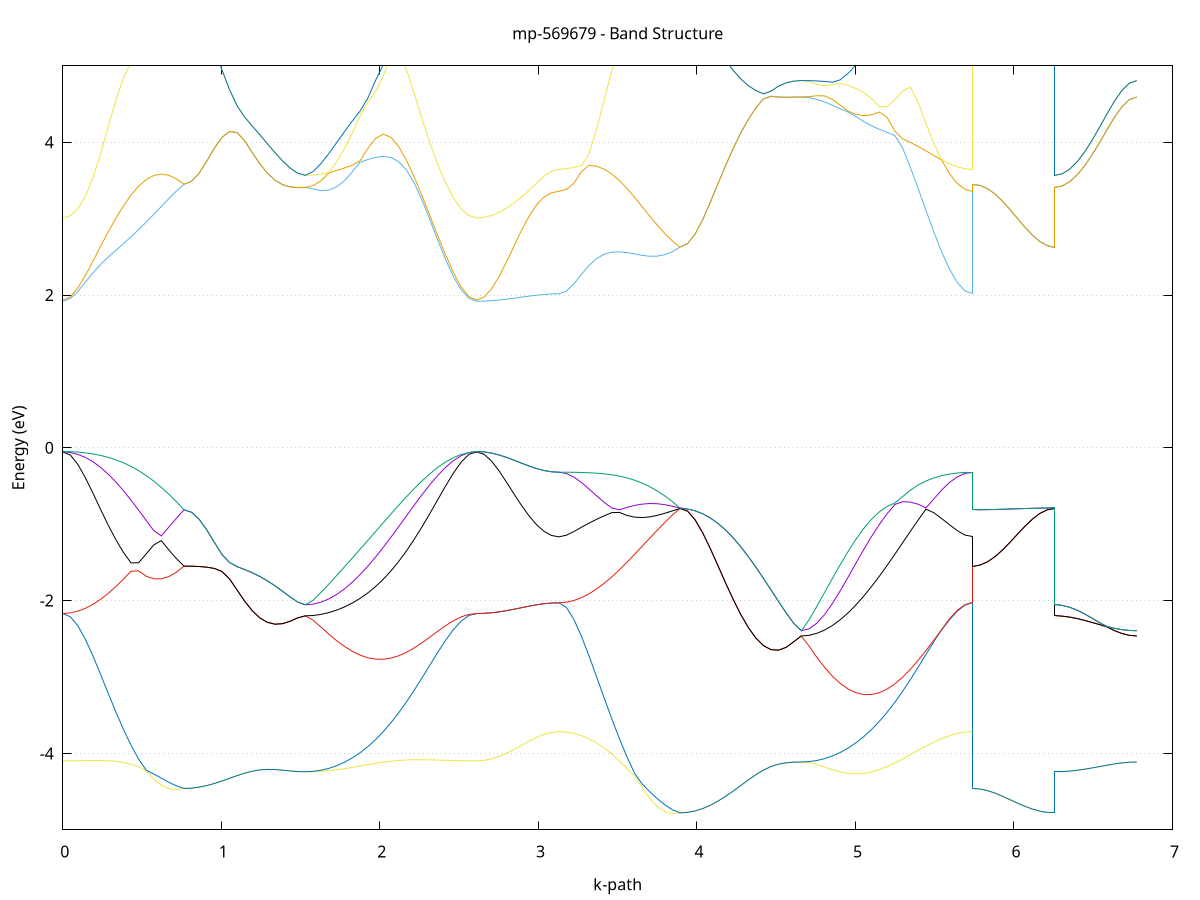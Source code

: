 set title 'mp-569679 - Band Structure'
set xlabel 'k-path'
set ylabel 'Energy (eV)'
set grid y
set yrange [-5:5]
set terminal png size 800,600
set output 'mp-569679_bands_gnuplot.png'
plot '-' using 1:2 with lines notitle, '-' using 1:2 with lines notitle, '-' using 1:2 with lines notitle, '-' using 1:2 with lines notitle, '-' using 1:2 with lines notitle, '-' using 1:2 with lines notitle, '-' using 1:2 with lines notitle, '-' using 1:2 with lines notitle, '-' using 1:2 with lines notitle, '-' using 1:2 with lines notitle, '-' using 1:2 with lines notitle, '-' using 1:2 with lines notitle, '-' using 1:2 with lines notitle, '-' using 1:2 with lines notitle, '-' using 1:2 with lines notitle, '-' using 1:2 with lines notitle, '-' using 1:2 with lines notitle, '-' using 1:2 with lines notitle, '-' using 1:2 with lines notitle, '-' using 1:2 with lines notitle, '-' using 1:2 with lines notitle, '-' using 1:2 with lines notitle, '-' using 1:2 with lines notitle, '-' using 1:2 with lines notitle, '-' using 1:2 with lines notitle, '-' using 1:2 with lines notitle, '-' using 1:2 with lines notitle, '-' using 1:2 with lines notitle, '-' using 1:2 with lines notitle, '-' using 1:2 with lines notitle, '-' using 1:2 with lines notitle, '-' using 1:2 with lines notitle, '-' using 1:2 with lines notitle, '-' using 1:2 with lines notitle, '-' using 1:2 with lines notitle, '-' using 1:2 with lines notitle
0.000000 -12.896196
0.047800 -12.892196
0.095601 -12.880196
0.143401 -12.860496
0.191201 -12.833296
0.239002 -12.799096
0.286802 -12.758396
0.334602 -12.712096
0.382403 -12.660796
0.430203 -12.605596
0.478003 -12.547496
0.525804 -12.487596
0.573604 -12.427096
0.621404 -12.367196
0.669205 -12.309196
0.717005 -12.254096
0.764805 -12.202796
0.764805 -12.202796
0.812606 -12.200496
0.860406 -12.193696
0.908206 -12.182596
0.956007 -12.167496
1.003807 -12.148896
1.051607 -12.127496
1.099408 -12.103996
1.147208 -12.079196
1.195008 -12.053996
1.242809 -12.029496
1.290609 -12.006596
1.338409 -11.986196
1.386210 -11.969296
1.434010 -11.956696
1.481810 -11.948896
1.529611 -11.946196
1.529611 -11.946196
1.578774 -11.951796
1.627938 -11.968296
1.677101 -11.995296
1.726265 -12.031896
1.775429 -12.077196
1.824592 -12.129796
1.873756 -12.188396
1.922919 -12.251596
1.972083 -12.317796
2.021246 -12.385496
2.070410 -12.453196
2.119573 -12.519696
2.168737 -12.583696
2.217901 -12.643896
2.267064 -12.699496
2.316228 -12.749396
2.365391 -12.792896
2.414555 -12.829396
2.463718 -12.858296
2.512882 -12.879296
2.562045 -12.891996
2.611209 -12.896196
2.611209 -12.896196
2.658257 -12.894096
2.705305 -12.888096
2.752354 -12.878296
2.799402 -12.865196
2.846450 -12.849696
2.893498 -12.832596
2.940547 -12.815296
2.987595 -12.799196
3.034643 -12.785996
3.081691 -12.777296
3.128740 -12.774296
3.128740 -12.774296
3.176540 -12.770596
3.224340 -12.759596
3.272141 -12.741596
3.319941 -12.716896
3.367741 -12.685996
3.415542 -12.649496
3.463342 -12.608196
3.511142 -12.562996
3.558943 -12.514896
3.606743 -12.465096
3.654543 -12.414696
3.702344 -12.364896
3.750144 -12.316896
3.797944 -12.271896
3.845745 -12.230896
3.893545 -12.194596
3.893545 -12.194596
3.941345 -12.192396
3.989146 -12.185696
4.036946 -12.174796
4.084746 -12.159996
4.132547 -12.141896
4.180347 -12.120896
4.228147 -12.097896
4.275948 -12.073696
4.323748 -12.049096
4.371548 -12.025096
4.419349 -12.002796
4.467149 -11.982896
4.514949 -11.966496
4.562750 -11.954196
4.610550 -11.946496
4.658350 -11.943896
4.658350 -11.943896
4.707514 -11.948496
4.756678 -11.962196
4.805841 -11.984496
4.855005 -12.014996
4.904168 -12.052796
4.953332 -12.097196
5.002495 -12.146996
5.051659 -12.200996
5.100822 -12.258096
5.149986 -12.316996
5.199150 -12.376396
5.248313 -12.434996
5.297477 -12.491796
5.346640 -12.545696
5.395804 -12.595596
5.444967 -12.640596
5.494131 -12.680096
5.543294 -12.713296
5.592458 -12.739596
5.641622 -12.758796
5.690785 -12.770396
5.739949 -12.774296
5.739949 -12.202796
5.786997 -12.202696
5.834045 -12.202196
5.881093 -12.201396
5.928142 -12.200496
5.975190 -12.199296
6.022238 -12.198196
6.069286 -12.196996
6.116335 -12.196096
6.163383 -12.195296
6.210431 -12.194796
6.257479 -12.194596
6.257479 -11.946196
6.304528 -11.946196
6.351576 -11.945996
6.398624 -11.945796
6.445672 -11.945596
6.492721 -11.945196
6.539769 -11.944896
6.586817 -11.944596
6.633865 -11.944296
6.680914 -11.944096
6.727962 -11.943996
6.775010 -11.943896
e
0.000000 -11.974396
0.047800 -11.974196
0.095601 -11.973696
0.143401 -11.972996
0.191201 -11.972496
0.239002 -11.972796
0.286802 -11.974296
0.334602 -11.977796
0.382403 -11.984096
0.430203 -11.993696
0.478003 -12.007496
0.525804 -12.026196
0.573604 -12.050096
0.621404 -12.079796
0.669205 -12.115196
0.717005 -12.156396
0.764805 -12.202796
0.764805 -12.202796
0.812606 -12.200496
0.860406 -12.193696
0.908206 -12.182596
0.956007 -12.167496
1.003807 -12.148896
1.051607 -12.127496
1.099408 -12.103996
1.147208 -12.079196
1.195008 -12.053996
1.242809 -12.029496
1.290609 -12.006596
1.338409 -11.986196
1.386210 -11.969296
1.434010 -11.956696
1.481810 -11.948896
1.529611 -11.946196
1.529611 -11.946196
1.578774 -11.946296
1.627938 -11.946496
1.677101 -11.946796
1.726265 -11.947296
1.775429 -11.947896
1.824592 -11.948796
1.873756 -11.949796
1.922919 -11.951096
1.972083 -11.952596
2.021246 -11.954296
2.070410 -11.956296
2.119573 -11.958296
2.168737 -11.960596
2.217901 -11.962796
2.267064 -11.965096
2.316228 -11.967196
2.365391 -11.969196
2.414555 -11.970996
2.463718 -11.972396
2.512882 -11.973496
2.562045 -11.974196
2.611209 -11.974396
2.611209 -11.974396
2.658257 -11.977296
2.705305 -11.985696
2.752354 -11.999196
2.799402 -12.016996
2.846450 -12.037896
2.893498 -12.060496
2.940547 -12.083196
2.987595 -12.103996
3.034643 -12.120796
3.081691 -12.131796
3.128740 -12.135596
3.128740 -12.135596
3.176540 -12.134596
3.224340 -12.131796
3.272141 -12.127196
3.319941 -12.121296
3.367741 -12.114596
3.415542 -12.107696
3.463342 -12.101296
3.511142 -12.096196
3.558943 -12.093196
3.606743 -12.093296
3.654543 -12.097196
3.702344 -12.105696
3.750144 -12.119396
3.797944 -12.138696
3.845745 -12.163796
3.893545 -12.194596
3.893545 -12.194596
3.941345 -12.192396
3.989146 -12.185696
4.036946 -12.174796
4.084746 -12.159996
4.132547 -12.141896
4.180347 -12.120896
4.228147 -12.097896
4.275948 -12.073696
4.323748 -12.049096
4.371548 -12.025096
4.419349 -12.002796
4.467149 -11.982896
4.514949 -11.966496
4.562750 -11.954196
4.610550 -11.946496
4.658350 -11.943896
4.658350 -11.943896
4.707514 -11.944796
4.756678 -11.947496
4.805841 -11.951996
4.855005 -11.958096
4.904168 -11.965696
4.953332 -11.974896
5.002495 -11.985296
5.051659 -11.996896
5.100822 -12.009396
5.149986 -12.022596
5.199150 -12.036196
5.248313 -12.049896
5.297477 -12.063496
5.346640 -12.076696
5.395804 -12.089096
5.444967 -12.100596
5.494131 -12.110696
5.543294 -12.119396
5.592458 -12.126396
5.641622 -12.131496
5.690785 -12.134596
5.739949 -12.135596
5.739949 -12.202796
5.786997 -12.202696
5.834045 -12.202196
5.881093 -12.201396
5.928142 -12.200496
5.975190 -12.199296
6.022238 -12.198196
6.069286 -12.196996
6.116335 -12.196096
6.163383 -12.195296
6.210431 -12.194796
6.257479 -12.194596
6.257479 -11.946196
6.304528 -11.946196
6.351576 -11.945996
6.398624 -11.945796
6.445672 -11.945596
6.492721 -11.945196
6.539769 -11.944896
6.586817 -11.944596
6.633865 -11.944296
6.680914 -11.944096
6.727962 -11.943996
6.775010 -11.943896
e
0.000000 -6.771496
0.047800 -6.770996
0.095601 -6.769296
0.143401 -6.766396
0.191201 -6.761796
0.239002 -6.755396
0.286802 -6.746996
0.334602 -6.736396
0.382403 -6.723496
0.430203 -6.708396
0.478003 -6.691096
0.525804 -6.671696
0.573604 -6.650296
0.621404 -6.627196
0.669205 -6.602596
0.717005 -6.576996
0.764805 -6.550696
0.764805 -6.550696
0.812606 -6.554796
0.860406 -6.566296
0.908206 -6.583796
0.956007 -6.605596
1.003807 -6.630396
1.051607 -6.656796
1.099408 -6.683796
1.147208 -6.710196
1.195008 -6.735296
1.242809 -6.758496
1.290609 -6.778996
1.338409 -6.796396
1.386210 -6.810396
1.434010 -6.820596
1.481810 -6.826796
1.529611 -6.828896
1.529611 -6.828896
1.578774 -6.829396
1.627938 -6.830596
1.677101 -6.832396
1.726265 -6.834496
1.775429 -6.836296
1.824592 -6.837696
1.873756 -6.838096
1.922919 -6.837296
1.972083 -6.835296
2.021246 -6.831896
2.070410 -6.827196
2.119573 -6.821496
2.168737 -6.814996
2.217901 -6.807896
2.267064 -6.800596
2.316228 -6.793396
2.365391 -6.786596
2.414555 -6.780496
2.463718 -6.775596
2.512882 -6.772296
2.562045 -6.771196
2.611209 -6.771496
2.611209 -6.771496
2.658257 -6.771496
2.705305 -6.771496
2.752354 -6.771496
2.799402 -6.771496
2.846450 -6.771496
2.893498 -6.771496
2.940547 -6.771396
2.987595 -6.771396
3.034643 -6.771396
3.081691 -6.771396
3.128740 -6.771396
3.128740 -6.771396
3.176540 -6.770996
3.224340 -6.769496
3.272141 -6.766796
3.319941 -6.762496
3.367741 -6.756296
3.415542 -6.747996
3.463342 -6.737596
3.511142 -6.724796
3.558943 -6.709696
3.606743 -6.692396
3.654543 -6.672896
3.702344 -6.651496
3.750144 -6.628296
3.797944 -6.603596
3.845745 -6.577796
3.893545 -6.551296
3.893545 -6.551296
3.941345 -6.555496
3.989146 -6.567096
4.036946 -6.584496
4.084746 -6.605896
4.132547 -6.629996
4.180347 -6.655596
4.228147 -6.681496
4.275948 -6.706996
4.323748 -6.730996
4.371548 -6.753096
4.419349 -6.772596
4.467149 -6.789196
4.514949 -6.802396
4.562750 -6.811996
4.610550 -6.817896
4.658350 -6.819896
4.658350 -6.819896
4.707514 -6.820496
4.756678 -6.822296
4.805841 -6.824996
4.855005 -6.828296
4.904168 -6.831696
4.953332 -6.834796
5.002495 -6.837096
5.051659 -6.838296
5.100822 -6.837996
5.149986 -6.836096
5.199150 -6.832596
5.248313 -6.827496
5.297477 -6.820896
5.346640 -6.813296
5.395804 -6.804696
5.444967 -6.795796
5.494131 -6.786996
5.543294 -6.779196
5.592458 -6.773496
5.641622 -6.770996
5.690785 -6.771096
5.739949 -6.771396
5.739949 -6.550696
5.786997 -6.550696
5.834045 -6.550796
5.881093 -6.550796
5.928142 -6.550896
5.975190 -6.550996
6.022238 -6.550996
6.069286 -6.551096
6.116335 -6.551196
6.163383 -6.551296
6.210431 -6.551296
6.257479 -6.551296
6.257479 -6.828896
6.304528 -6.828696
6.351576 -6.828196
6.398624 -6.827396
6.445672 -6.826296
6.492721 -6.824996
6.539769 -6.823696
6.586817 -6.822496
6.633865 -6.821396
6.680914 -6.820596
6.727962 -6.820096
6.775010 -6.819896
e
0.000000 -6.758696
0.047800 -6.756796
0.095601 -6.751296
0.143401 -6.742296
0.191201 -6.729996
0.239002 -6.714796
0.286802 -6.696896
0.334602 -6.676496
0.382403 -6.653196
0.430203 -6.626796
0.478003 -6.596696
0.525804 -6.562696
0.573604 -6.525596
0.621404 -6.496196
0.669205 -6.497996
0.717005 -6.524196
0.764805 -6.550696
0.764805 -6.550696
0.812606 -6.554796
0.860406 -6.566296
0.908206 -6.583796
0.956007 -6.605596
1.003807 -6.630396
1.051607 -6.656796
1.099408 -6.683796
1.147208 -6.710196
1.195008 -6.735296
1.242809 -6.758496
1.290609 -6.778996
1.338409 -6.796396
1.386210 -6.810396
1.434010 -6.820596
1.481810 -6.826796
1.529611 -6.828896
1.529611 -6.828896
1.578774 -6.824096
1.627938 -6.809596
1.677101 -6.785896
1.726265 -6.753596
1.775429 -6.713396
1.824592 -6.666396
1.873756 -6.613996
1.922919 -6.557796
1.972083 -6.532796
2.021246 -6.553596
2.070410 -6.572996
2.119573 -6.591196
2.168737 -6.607996
2.217901 -6.623696
2.267064 -6.638296
2.316228 -6.654396
2.365391 -6.681896
2.414555 -6.709596
2.463718 -6.731896
2.512882 -6.747796
2.562045 -6.756396
2.611209 -6.758696
2.611209 -6.758696
2.658257 -6.758196
2.705305 -6.756696
2.752354 -6.754196
2.799402 -6.750696
2.846450 -6.746296
2.893498 -6.740896
2.940547 -6.734596
2.987595 -6.727496
3.034643 -6.719696
3.081691 -6.711096
3.128740 -6.703196
3.128740 -6.703196
3.176540 -6.706396
3.224340 -6.710096
3.272141 -6.711296
3.319941 -6.709496
3.367741 -6.704196
3.415542 -6.694896
3.463342 -6.681196
3.511142 -6.662596
3.558943 -6.638496
3.606743 -6.608496
3.654543 -6.572296
3.702344 -6.530096
3.750144 -6.497196
3.797944 -6.498196
3.845745 -6.524596
3.893545 -6.551296
3.893545 -6.551296
3.941345 -6.555496
3.989146 -6.567096
4.036946 -6.584496
4.084746 -6.605896
4.132547 -6.629996
4.180347 -6.655596
4.228147 -6.681496
4.275948 -6.706996
4.323748 -6.730996
4.371548 -6.753096
4.419349 -6.772596
4.467149 -6.789196
4.514949 -6.802396
4.562750 -6.811996
4.610550 -6.817896
4.658350 -6.819896
4.658350 -6.819896
4.707514 -6.815096
4.756678 -6.800896
4.805841 -6.777496
4.855005 -6.745696
4.904168 -6.706096
4.953332 -6.659896
5.002495 -6.608296
5.051659 -6.552896
5.100822 -6.533896
5.149986 -6.548496
5.199150 -6.563496
5.248313 -6.578896
5.297477 -6.594896
5.346640 -6.611496
5.395804 -6.628196
5.444967 -6.644996
5.494131 -6.667996
5.543294 -6.687996
5.592458 -6.701696
5.641622 -6.707496
5.690785 -6.706196
5.739949 -6.703196
5.739949 -6.550696
5.786997 -6.550696
5.834045 -6.550796
5.881093 -6.550796
5.928142 -6.550896
5.975190 -6.550996
6.022238 -6.550996
6.069286 -6.551096
6.116335 -6.551196
6.163383 -6.551296
6.210431 -6.551296
6.257479 -6.551296
6.257479 -6.828896
6.304528 -6.828696
6.351576 -6.828196
6.398624 -6.827396
6.445672 -6.826296
6.492721 -6.824996
6.539769 -6.823696
6.586817 -6.822496
6.633865 -6.821396
6.680914 -6.820596
6.727962 -6.820096
6.775010 -6.819896
e
0.000000 -6.686596
0.047800 -6.685496
0.095601 -6.682296
0.143401 -6.676696
0.191201 -6.668496
0.239002 -6.657496
0.286802 -6.643296
0.334602 -6.625996
0.382403 -6.605696
0.430203 -6.583096
0.478003 -6.558696
0.525804 -6.533196
0.573604 -6.514196
0.621404 -6.492796
0.669205 -6.478996
0.717005 -6.464496
0.764805 -6.456396
0.764805 -6.456396
0.812606 -6.454896
0.860406 -6.450796
0.908206 -6.445196
0.956007 -6.439196
1.003807 -6.439196
1.051607 -6.445396
1.099408 -6.449696
1.147208 -6.450896
1.195008 -6.449096
1.242809 -6.444596
1.290609 -6.438096
1.338409 -6.430196
1.386210 -6.422196
1.434010 -6.415296
1.481810 -6.410596
1.529611 -6.408896
1.529611 -6.408896
1.578774 -6.412996
1.627938 -6.423596
1.677101 -6.437996
1.726265 -6.454096
1.775429 -6.470596
1.824592 -6.486996
1.873756 -6.502596
1.922919 -6.517396
1.972083 -6.531196
2.021246 -6.543996
2.070410 -6.555596
2.119573 -6.566196
2.168737 -6.575796
2.217901 -6.584296
2.267064 -6.606596
2.316228 -6.641096
2.365391 -6.658396
2.414555 -6.668596
2.463718 -6.676296
2.512882 -6.681996
2.562045 -6.685396
2.611209 -6.686596
2.611209 -6.686596
2.658257 -6.686696
2.705305 -6.686996
2.752354 -6.687496
2.799402 -6.688096
2.846450 -6.688796
2.893498 -6.689596
2.940547 -6.690296
2.987595 -6.690896
3.034643 -6.691396
3.081691 -6.691996
3.128740 -6.700396
3.128740 -6.700396
3.176540 -6.698696
3.224340 -6.693696
3.272141 -6.685596
3.319941 -6.674496
3.367741 -6.660796
3.415542 -6.644796
3.463342 -6.626896
3.511142 -6.607396
3.558943 -6.586696
3.606743 -6.564996
3.654543 -6.542596
3.702344 -6.519796
3.750144 -6.483496
3.797944 -6.475596
3.845745 -6.456596
3.893545 -6.443196
3.893545 -6.443196
3.941345 -6.440896
3.989146 -6.434796
4.036946 -6.427296
4.084746 -6.428596
4.132547 -6.438896
4.180347 -6.446696
4.228147 -6.451196
4.275948 -6.452396
4.323748 -6.450496
4.371548 -6.445996
4.419349 -6.439496
4.467149 -6.431896
4.514949 -6.424196
4.562750 -6.417496
4.610550 -6.412996
4.658350 -6.411396
4.658350 -6.411396
4.707514 -6.415296
4.756678 -6.425696
4.805841 -6.439996
4.855005 -6.455896
4.904168 -6.472296
4.953332 -6.488396
5.002495 -6.503996
5.051659 -6.519096
5.100822 -6.502396
5.149986 -6.523596
5.199150 -6.543896
5.248313 -6.563496
5.297477 -6.582696
5.346640 -6.601996
5.395804 -6.622496
5.444967 -6.644596
5.494131 -6.659896
5.543294 -6.673596
5.592458 -6.684896
5.641622 -6.693396
5.690785 -6.698596
5.739949 -6.700396
5.739949 -6.456396
5.786997 -6.456196
5.834045 -6.455296
5.881093 -6.453996
5.928142 -6.452396
5.975190 -6.450596
6.022238 -6.448696
6.069286 -6.446896
6.116335 -6.445396
6.163383 -6.444196
6.210431 -6.443496
6.257479 -6.443196
6.257479 -6.408896
6.304528 -6.408996
6.351576 -6.409096
6.398624 -6.409396
6.445672 -6.409696
6.492721 -6.409996
6.539769 -6.410396
6.586817 -6.410696
6.633865 -6.410996
6.680914 -6.411196
6.727962 -6.411296
6.775010 -6.411396
e
0.000000 -6.686596
0.047800 -6.684796
0.095601 -6.679396
0.143401 -6.670796
0.191201 -6.659096
0.239002 -6.644796
0.286802 -6.628196
0.334602 -6.609496
0.382403 -6.588896
0.430203 -6.566696
0.478003 -6.547896
0.525804 -6.531596
0.573604 -6.506696
0.621404 -6.473396
0.669205 -6.471196
0.717005 -6.458496
0.764805 -6.456396
0.764805 -6.456396
0.812606 -6.454896
0.860406 -6.450796
0.908206 -6.445196
0.956007 -6.439196
1.003807 -6.439196
1.051607 -6.445396
1.099408 -6.449696
1.147208 -6.450896
1.195008 -6.449096
1.242809 -6.444596
1.290609 -6.438096
1.338409 -6.430196
1.386210 -6.422196
1.434010 -6.415296
1.481810 -6.410596
1.529611 -6.408896
1.529611 -6.408896
1.578774 -6.408296
1.627938 -6.406396
1.677101 -6.403696
1.726265 -6.408196
1.775429 -6.435696
1.824592 -6.461996
1.873756 -6.486996
1.922919 -6.510596
1.972083 -6.499696
2.021246 -6.468296
2.070410 -6.495096
2.119573 -6.522696
2.168737 -6.549896
2.217901 -6.575996
2.267064 -6.600196
2.316228 -6.621996
2.365391 -6.641096
2.414555 -6.657196
2.463718 -6.669896
2.512882 -6.679096
2.562045 -6.684696
2.611209 -6.686596
2.611209 -6.686596
2.658257 -6.686696
2.705305 -6.686996
2.752354 -6.687496
2.799402 -6.688096
2.846450 -6.688796
2.893498 -6.689596
2.940547 -6.690296
2.987595 -6.690896
3.034643 -6.691396
3.081691 -6.691696
3.128740 -6.691796
3.128740 -6.691796
3.176540 -6.689896
3.224340 -6.684296
3.272141 -6.675296
3.319941 -6.663196
3.367741 -6.648496
3.415542 -6.631496
3.463342 -6.612396
3.511142 -6.591396
3.558943 -6.568896
3.606743 -6.544796
3.654543 -6.519396
3.702344 -6.492696
3.750144 -6.472496
3.797944 -6.448996
3.845745 -6.439596
3.893545 -6.443196
3.893545 -6.443196
3.941345 -6.440896
3.989146 -6.434796
4.036946 -6.427296
4.084746 -6.428596
4.132547 -6.438896
4.180347 -6.446696
4.228147 -6.451196
4.275948 -6.452396
4.323748 -6.450496
4.371548 -6.445996
4.419349 -6.439496
4.467149 -6.431896
4.514949 -6.424196
4.562750 -6.417496
4.610550 -6.412996
4.658350 -6.411396
4.658350 -6.411396
4.707514 -6.410796
4.756678 -6.408996
4.805841 -6.406396
4.855005 -6.403996
4.904168 -6.407896
4.953332 -6.432996
5.002495 -6.457196
5.051659 -6.480296
5.100822 -6.495696
5.149986 -6.473696
5.199150 -6.500696
5.248313 -6.528296
5.297477 -6.555596
5.346640 -6.581596
5.395804 -6.605696
5.444967 -6.627496
5.494131 -6.646596
5.543294 -6.662496
5.592458 -6.675196
5.641622 -6.684396
5.690785 -6.689896
5.739949 -6.691796
5.739949 -6.456396
5.786997 -6.456196
5.834045 -6.455296
5.881093 -6.453996
5.928142 -6.452396
5.975190 -6.450596
6.022238 -6.448696
6.069286 -6.446896
6.116335 -6.445396
6.163383 -6.444196
6.210431 -6.443496
6.257479 -6.443196
6.257479 -6.408896
6.304528 -6.408996
6.351576 -6.409096
6.398624 -6.409396
6.445672 -6.409696
6.492721 -6.409996
6.539769 -6.410396
6.586817 -6.410696
6.633865 -6.410996
6.680914 -6.411196
6.727962 -6.411296
6.775010 -6.411396
e
0.000000 -6.618196
0.047800 -6.617596
0.095601 -6.615996
0.143401 -6.613096
0.191201 -6.608796
0.239002 -6.603096
0.286802 -6.595696
0.334602 -6.586496
0.382403 -6.575396
0.430203 -6.562496
0.478003 -6.542996
0.525804 -6.517896
0.573604 -6.491396
0.621404 -6.472396
0.669205 -6.434896
0.717005 -6.404696
0.764805 -6.373196
0.764805 -6.373196
0.812606 -6.379896
0.860406 -6.394296
0.908206 -6.409696
0.956007 -6.422596
1.003807 -6.425696
1.051607 -6.418596
1.099408 -6.409396
1.147208 -6.399496
1.195008 -6.389196
1.242809 -6.378596
1.290609 -6.367596
1.338409 -6.355996
1.386210 -6.343596
1.434010 -6.329896
1.481810 -6.314896
1.529611 -6.302796
1.529611 -6.302796
1.578774 -6.323896
1.627938 -6.351396
1.677101 -6.379796
1.726265 -6.400996
1.775429 -6.399596
1.824592 -6.401396
1.873756 -6.408896
1.922919 -6.423296
1.972083 -6.443696
2.021246 -6.442296
2.070410 -6.431496
2.119573 -6.476496
2.168737 -6.521696
2.217901 -6.565496
2.267064 -6.591996
2.316228 -6.598696
2.365391 -6.604396
2.414555 -6.609296
2.463718 -6.613096
2.512882 -6.615896
2.562045 -6.617596
2.611209 -6.618196
2.611209 -6.618196
2.658257 -6.619296
2.705305 -6.622496
2.752354 -6.627596
2.799402 -6.634496
2.846450 -6.642596
2.893498 -6.651796
2.940547 -6.661596
2.987595 -6.671796
3.034643 -6.681996
3.081691 -6.691696
3.128740 -6.691796
3.128740 -6.691796
3.176540 -6.686096
3.224340 -6.674896
3.272141 -6.660996
3.319941 -6.645096
3.367741 -6.627296
3.415542 -6.607896
3.463342 -6.587296
3.511142 -6.565596
3.558943 -6.543196
3.606743 -6.520496
3.654543 -6.497996
3.702344 -6.476296
3.750144 -6.464696
3.797944 -6.435596
3.845745 -6.405196
3.893545 -6.373596
3.893545 -6.373596
3.941345 -6.380396
3.989146 -6.394996
4.036946 -6.410296
4.084746 -6.413896
4.132547 -6.405196
4.180347 -6.395496
4.228147 -6.385596
4.275948 -6.375696
4.323748 -6.365796
4.371548 -6.355796
4.419349 -6.345596
4.467149 -6.334996
4.514949 -6.323596
4.562750 -6.311396
4.610550 -6.298396
4.658350 -6.288796
4.658350 -6.288796
4.707514 -6.305996
4.756678 -6.330396
4.805841 -6.356096
4.855005 -6.382196
4.904168 -6.402896
4.953332 -6.405296
5.002495 -6.413296
5.051659 -6.428096
5.100822 -6.448896
5.149986 -6.438996
5.199150 -6.427396
5.248313 -6.469696
5.297477 -6.510996
5.346640 -6.549596
5.395804 -6.583196
5.444967 -6.609996
5.494131 -6.630596
5.543294 -6.647296
5.592458 -6.661896
5.641622 -6.674796
5.690785 -6.685796
5.739949 -6.691796
5.739949 -6.373196
5.786997 -6.373196
5.834045 -6.373196
5.881093 -6.373296
5.928142 -6.373296
5.975190 -6.373396
6.022238 -6.373396
6.069286 -6.373496
6.116335 -6.373496
6.163383 -6.373496
6.210431 -6.373596
6.257479 -6.373596
6.257479 -6.302796
6.304528 -6.302496
6.351576 -6.301596
6.398624 -6.300296
6.445672 -6.298696
6.492721 -6.296796
6.539769 -6.294796
6.586817 -6.292896
6.633865 -6.291196
6.680914 -6.289896
6.727962 -6.289096
6.775010 -6.288796
e
0.000000 -6.299696
0.047800 -6.300696
0.095601 -6.303896
0.143401 -6.309096
0.191201 -6.316496
0.239002 -6.325896
0.286802 -6.337396
0.334602 -6.350996
0.382403 -6.366596
0.430203 -6.384196
0.478003 -6.403696
0.525804 -6.424996
0.573604 -6.447996
0.621404 -6.463796
0.669205 -6.429496
0.717005 -6.383696
0.764805 -6.373196
0.764805 -6.373196
0.812606 -6.379896
0.860406 -6.394296
0.908206 -6.409696
0.956007 -6.422596
1.003807 -6.425696
1.051607 -6.418596
1.099408 -6.409396
1.147208 -6.399496
1.195008 -6.389196
1.242809 -6.378596
1.290609 -6.367596
1.338409 -6.355996
1.386210 -6.343596
1.434010 -6.329896
1.481810 -6.314896
1.529611 -6.302796
1.529611 -6.302796
1.578774 -6.302296
1.627938 -6.300896
1.677101 -6.298696
1.726265 -6.295796
1.775429 -6.292396
1.824592 -6.288796
1.873756 -6.284996
1.922919 -6.312596
1.972083 -6.347996
2.021246 -6.388196
2.070410 -6.388796
2.119573 -6.344496
2.168737 -6.315796
2.217901 -6.303196
2.267064 -6.298696
2.316228 -6.297496
2.365391 -6.297496
2.414555 -6.297996
2.463718 -6.298596
2.512882 -6.299196
2.562045 -6.299596
2.611209 -6.299696
2.611209 -6.299696
2.658257 -6.299696
2.705305 -6.299596
2.752354 -6.299496
2.799402 -6.299396
2.846450 -6.299296
2.893498 -6.299196
2.940547 -6.299096
2.987595 -6.298896
3.034643 -6.298896
3.081691 -6.298796
3.128740 -6.298796
3.128740 -6.298796
3.176540 -6.299796
3.224340 -6.302996
3.272141 -6.308296
3.319941 -6.315596
3.367741 -6.325096
3.415542 -6.336596
3.463342 -6.350296
3.511142 -6.365896
3.558943 -6.383596
3.606743 -6.403296
3.654543 -6.424696
3.702344 -6.447896
3.750144 -6.455296
3.797944 -6.422396
3.845745 -6.371696
3.893545 -6.373596
3.893545 -6.373596
3.941345 -6.380396
3.989146 -6.394996
4.036946 -6.410296
4.084746 -6.413896
4.132547 -6.405196
4.180347 -6.395496
4.228147 -6.385596
4.275948 -6.375696
4.323748 -6.365796
4.371548 -6.355796
4.419349 -6.345596
4.467149 -6.334996
4.514949 -6.323596
4.562750 -6.311396
4.610550 -6.298396
4.658350 -6.288796
4.658350 -6.288796
4.707514 -6.288496
4.756678 -6.287396
4.805841 -6.285596
4.855005 -6.283396
4.904168 -6.280796
4.953332 -6.278096
5.002495 -6.281696
5.051659 -6.311296
5.100822 -6.346496
5.149986 -6.385696
5.199150 -6.386096
5.248313 -6.342096
5.297477 -6.313396
5.346640 -6.300796
5.395804 -6.296696
5.444967 -6.295796
5.494131 -6.295996
5.543294 -6.296796
5.592458 -6.297496
5.641622 -6.298196
5.690785 -6.298596
5.739949 -6.298796
5.739949 -6.373196
5.786997 -6.373196
5.834045 -6.373196
5.881093 -6.373296
5.928142 -6.373296
5.975190 -6.373396
6.022238 -6.373396
6.069286 -6.373496
6.116335 -6.373496
6.163383 -6.373496
6.210431 -6.373596
6.257479 -6.373596
6.257479 -6.302796
6.304528 -6.302496
6.351576 -6.301596
6.398624 -6.300296
6.445672 -6.298696
6.492721 -6.296796
6.539769 -6.294796
6.586817 -6.292896
6.633865 -6.291196
6.680914 -6.289896
6.727962 -6.289096
6.775010 -6.288796
e
0.000000 -6.299696
0.047800 -6.297296
0.095601 -6.290296
0.143401 -6.278996
0.191201 -6.263896
0.239002 -6.245996
0.286802 -6.226596
0.334602 -6.214896
0.382403 -6.223496
0.430203 -6.235096
0.478003 -6.248396
0.525804 -6.262996
0.573604 -6.278896
0.621404 -6.295496
0.669205 -6.312296
0.717005 -6.340296
0.764805 -6.347896
0.764805 -6.347896
0.812606 -6.345596
0.860406 -6.339296
0.908206 -6.329696
0.956007 -6.317696
1.003807 -6.304196
1.051607 -6.289996
1.099408 -6.275596
1.147208 -6.261596
1.195008 -6.248496
1.242809 -6.236896
1.290609 -6.229796
1.338409 -6.235496
1.386210 -6.248096
1.434010 -6.263196
1.481810 -6.279596
1.529611 -6.292296
1.529611 -6.292296
1.578774 -6.288296
1.627938 -6.277996
1.677101 -6.264296
1.726265 -6.249696
1.775429 -6.248096
1.824592 -6.261596
1.873756 -6.283396
1.922919 -6.281496
1.972083 -6.278296
2.021246 -6.275096
2.070410 -6.271196
2.119573 -6.264696
2.168737 -6.252096
2.217901 -6.235396
2.267064 -6.247196
2.316228 -6.258996
2.365391 -6.270296
2.414555 -6.280196
2.463718 -6.288496
2.512882 -6.294596
2.562045 -6.298396
2.611209 -6.299696
2.611209 -6.299696
2.658257 -6.299696
2.705305 -6.299596
2.752354 -6.299496
2.799402 -6.299396
2.846450 -6.299296
2.893498 -6.299196
2.940547 -6.299096
2.987595 -6.298896
3.034643 -6.298896
3.081691 -6.298796
3.128740 -6.298796
3.128740 -6.298796
3.176540 -6.297396
3.224340 -6.293096
3.272141 -6.285996
3.319941 -6.276096
3.367741 -6.263496
3.415542 -6.248696
3.463342 -6.232596
3.511142 -6.223696
3.558943 -6.232296
3.606743 -6.244396
3.654543 -6.257896
3.702344 -6.272896
3.750144 -6.292496
3.797944 -6.308296
3.845745 -6.340596
3.893545 -6.333596
3.893545 -6.333596
3.941345 -6.331696
3.989146 -6.326796
4.036946 -6.319396
4.084746 -6.309796
4.132547 -6.298496
4.180347 -6.285896
4.228147 -6.272796
4.275948 -6.259696
4.323748 -6.247096
4.371548 -6.235496
4.419349 -6.226396
4.467149 -6.228196
4.514949 -6.238896
4.562750 -6.251996
4.610550 -6.265996
4.658350 -6.275896
4.658350 -6.275896
4.707514 -6.272196
4.756678 -6.262596
4.805841 -6.250196
4.855005 -6.237996
4.904168 -6.244496
4.953332 -6.259196
5.002495 -6.275496
5.051659 -6.273196
5.100822 -6.271296
5.149986 -6.269296
5.199150 -6.266596
5.248313 -6.261196
5.297477 -6.259996
5.346640 -6.269996
5.395804 -6.278496
5.444967 -6.285296
5.494131 -6.290396
5.543294 -6.293996
5.592458 -6.296296
5.641622 -6.297796
5.690785 -6.298596
5.739949 -6.298796
5.739949 -6.347896
5.786997 -6.347596
5.834045 -6.346896
5.881093 -6.345696
5.928142 -6.344096
5.975190 -6.342196
6.022238 -6.340196
6.069286 -6.338096
6.116335 -6.336296
6.163383 -6.334796
6.210431 -6.333896
6.257479 -6.333596
6.257479 -6.292296
6.304528 -6.291996
6.351576 -6.290996
6.398624 -6.289496
6.445672 -6.287596
6.492721 -6.285296
6.539769 -6.282996
6.586817 -6.280796
6.633865 -6.278796
6.680914 -6.277196
6.727962 -6.276196
6.775010 -6.275896
e
0.000000 -6.179196
0.047800 -6.179796
0.095601 -6.181796
0.143401 -6.185096
0.191201 -6.189596
0.239002 -6.195496
0.286802 -6.202496
0.334602 -6.202696
0.382403 -6.192496
0.430203 -6.211296
0.478003 -6.231296
0.525804 -6.252096
0.573604 -6.272996
0.621404 -6.292496
0.669205 -6.308296
0.717005 -6.328596
0.764805 -6.347896
0.764805 -6.347896
0.812606 -6.345596
0.860406 -6.339296
0.908206 -6.329696
0.956007 -6.317696
1.003807 -6.304196
1.051607 -6.289996
1.099408 -6.275596
1.147208 -6.261596
1.195008 -6.248496
1.242809 -6.236896
1.290609 -6.229796
1.338409 -6.235496
1.386210 -6.248096
1.434010 -6.263196
1.481810 -6.279596
1.529611 -6.292296
1.529611 -6.292296
1.578774 -6.274596
1.627938 -6.257396
1.677101 -6.246496
1.726265 -6.243096
1.775429 -6.242096
1.824592 -6.253696
1.873756 -6.260696
1.922919 -6.261396
1.972083 -6.255996
2.021246 -6.246196
2.070410 -6.233396
2.119573 -6.218996
2.168737 -6.224496
2.217901 -6.234796
2.267064 -6.218996
2.316228 -6.206796
2.365391 -6.197596
2.414555 -6.190596
2.463718 -6.185496
2.512882 -6.181996
2.562045 -6.179896
2.611209 -6.179196
2.611209 -6.179196
2.658257 -6.179196
2.705305 -6.179096
2.752354 -6.178896
2.799402 -6.178696
2.846450 -6.178496
2.893498 -6.178296
2.940547 -6.178096
2.987595 -6.177896
3.034643 -6.177796
3.081691 -6.177696
3.128740 -6.177696
3.128740 -6.177696
3.176540 -6.178296
3.224340 -6.180196
3.272141 -6.183396
3.319941 -6.187896
3.367741 -6.193596
3.415542 -6.200596
3.463342 -6.208196
3.511142 -6.209096
3.558943 -6.211096
3.606743 -6.231096
3.654543 -6.251996
3.702344 -6.272496
3.750144 -6.287796
3.797944 -6.306196
3.845745 -6.317696
3.893545 -6.333596
3.893545 -6.333596
3.941345 -6.331696
3.989146 -6.326796
4.036946 -6.319396
4.084746 -6.309796
4.132547 -6.298496
4.180347 -6.285896
4.228147 -6.272796
4.275948 -6.259696
4.323748 -6.247096
4.371548 -6.235496
4.419349 -6.226396
4.467149 -6.228196
4.514949 -6.238896
4.562750 -6.251996
4.610550 -6.265996
4.658350 -6.275896
4.658350 -6.275896
4.707514 -6.262096
4.756678 -6.247896
4.805841 -6.239396
4.855005 -6.237596
4.904168 -6.242596
4.953332 -6.254096
5.002495 -6.260896
5.051659 -6.261496
5.100822 -6.255996
5.149986 -6.246196
5.199150 -6.237896
5.248313 -6.248996
5.297477 -6.249596
5.346640 -6.232796
5.395804 -6.217096
5.444967 -6.204996
5.494131 -6.195796
5.543294 -6.188896
5.592458 -6.183896
5.641622 -6.180396
5.690785 -6.178396
5.739949 -6.177696
5.739949 -6.347896
5.786997 -6.347596
5.834045 -6.346896
5.881093 -6.345696
5.928142 -6.344096
5.975190 -6.342196
6.022238 -6.340196
6.069286 -6.338096
6.116335 -6.336296
6.163383 -6.334796
6.210431 -6.333896
6.257479 -6.333596
6.257479 -6.292296
6.304528 -6.291996
6.351576 -6.290996
6.398624 -6.289496
6.445672 -6.287596
6.492721 -6.285296
6.539769 -6.282996
6.586817 -6.280796
6.633865 -6.278796
6.680914 -6.277196
6.727962 -6.276196
6.775010 -6.275896
e
0.000000 -6.117296
0.047800 -6.118496
0.095601 -6.122096
0.143401 -6.128196
0.191201 -6.136596
0.239002 -6.147396
0.286802 -6.160396
0.334602 -6.175496
0.382403 -6.185296
0.430203 -6.169896
0.478003 -6.160396
0.525804 -6.195896
0.573604 -6.233596
0.621404 -6.270496
0.669205 -6.306096
0.717005 -6.315196
0.764805 -6.301696
0.764805 -6.301696
0.812606 -6.294796
0.860406 -6.279496
0.908206 -6.262296
0.956007 -6.245996
1.003807 -6.231996
1.051607 -6.221196
1.099408 -6.213896
1.147208 -6.210196
1.195008 -6.210196
1.242809 -6.213496
1.290609 -6.217396
1.338409 -6.213196
1.386210 -6.206696
1.434010 -6.201596
1.481810 -6.198396
1.529611 -6.197396
1.529611 -6.197396
1.578774 -6.199596
1.627938 -6.206096
1.677101 -6.216196
1.726265 -6.228796
1.775429 -6.235596
1.824592 -6.223396
1.873756 -6.213696
1.922919 -6.207196
1.972083 -6.204096
2.021246 -6.204596
2.070410 -6.208496
2.119573 -6.215296
2.168737 -6.203796
2.217901 -6.188496
2.267064 -6.173796
2.316228 -6.160096
2.365391 -6.147796
2.414555 -6.137196
2.463718 -6.128596
2.512882 -6.122396
2.562045 -6.118596
2.611209 -6.117296
2.611209 -6.117296
2.658257 -6.117296
2.705305 -6.117296
2.752354 -6.117296
2.799402 -6.117296
2.846450 -6.117296
2.893498 -6.117296
2.940547 -6.117296
2.987595 -6.117296
3.034643 -6.117296
3.081691 -6.117296
3.128740 -6.117296
3.128740 -6.117296
3.176540 -6.118496
3.224340 -6.122196
3.272141 -6.128196
3.319941 -6.136596
3.367741 -6.147396
3.415542 -6.160296
3.463342 -6.175396
3.511142 -6.192396
3.558943 -6.194396
3.606743 -6.180496
3.654543 -6.195696
3.702344 -6.233496
3.750144 -6.270396
3.797944 -6.303096
3.845745 -6.315096
3.893545 -6.297796
3.893545 -6.297796
3.941345 -6.291196
3.989146 -6.276196
4.036946 -6.259196
4.084746 -6.243096
4.132547 -6.229396
4.180347 -6.218696
4.228147 -6.211396
4.275948 -6.207596
4.323748 -6.207296
4.371548 -6.210096
4.419349 -6.214996
4.467149 -6.213296
4.514949 -6.206796
4.562750 -6.201696
4.610550 -6.198496
4.658350 -6.197396
4.658350 -6.197396
4.707514 -6.199696
4.756678 -6.206296
4.805841 -6.216496
4.855005 -6.229296
4.904168 -6.226796
4.953332 -6.219096
5.002495 -6.215396
5.051659 -6.215796
5.100822 -6.220296
5.149986 -6.227996
5.199150 -6.233396
5.248313 -6.218996
5.297477 -6.203796
5.346640 -6.188596
5.395804 -6.173796
5.444967 -6.160096
5.494131 -6.147796
5.543294 -6.137196
5.592458 -6.128696
5.641622 -6.122396
5.690785 -6.118596
5.739949 -6.117296
5.739949 -6.301696
5.786997 -6.301696
5.834045 -6.301496
5.881093 -6.301296
5.928142 -6.300896
5.975190 -6.300496
6.022238 -6.299996
6.069286 -6.299396
6.116335 -6.298796
6.163383 -6.298296
6.210431 -6.297896
6.257479 -6.297796
6.257479 -6.197396
6.304528 -6.197396
6.351576 -6.197396
6.398624 -6.197396
6.445672 -6.197396
6.492721 -6.197396
6.539769 -6.197396
6.586817 -6.197396
6.633865 -6.197396
6.680914 -6.197396
6.727962 -6.197396
6.775010 -6.197396
e
0.000000 -5.904896
0.047800 -5.908196
0.095601 -5.917996
0.143401 -5.933896
0.191201 -5.955396
0.239002 -5.981796
0.286802 -6.012296
0.334602 -6.045896
0.382403 -6.081896
0.430203 -6.119396
0.478003 -6.157596
0.525804 -6.159596
0.573604 -6.169696
0.621404 -6.191696
0.669205 -6.224496
0.717005 -6.264596
0.764805 -6.301696
0.764805 -6.301696
0.812606 -6.294796
0.860406 -6.279496
0.908206 -6.262296
0.956007 -6.245996
1.003807 -6.231996
1.051607 -6.221196
1.099408 -6.213896
1.147208 -6.210196
1.195008 -6.210196
1.242809 -6.213496
1.290609 -6.217396
1.338409 -6.213196
1.386210 -6.206696
1.434010 -6.201596
1.481810 -6.198396
1.529611 -6.197396
1.529611 -6.197396
1.578774 -6.197396
1.627938 -6.197396
1.677101 -6.197396
1.726265 -6.197296
1.775429 -6.196696
1.824592 -6.195596
1.873756 -6.193396
1.922919 -6.189896
1.972083 -6.184496
2.021246 -6.176496
2.070410 -6.164896
2.119573 -6.148196
2.168737 -6.124596
2.217901 -6.093796
2.267064 -6.058396
2.316228 -6.022296
2.365391 -5.988696
2.414555 -5.959496
2.463718 -5.935996
2.512882 -5.918796
2.562045 -5.908396
2.611209 -5.904896
2.611209 -5.904896
2.658257 -5.904896
2.705305 -5.904896
2.752354 -5.904896
2.799402 -5.904896
2.846450 -5.904896
2.893498 -5.904896
2.940547 -5.904896
2.987595 -5.904896
3.034643 -5.904896
3.081691 -5.904896
3.128740 -5.904896
3.128740 -5.904896
3.176540 -5.908196
3.224340 -5.917896
3.272141 -5.933796
3.319941 -5.955296
3.367741 -5.981596
3.415542 -6.011996
3.463342 -6.045696
3.511142 -6.081596
3.558943 -6.119096
3.606743 -6.157396
3.654543 -6.172196
3.702344 -6.173196
3.750144 -6.186796
3.797944 -6.214496
3.845745 -6.254296
3.893545 -6.297796
3.893545 -6.297796
3.941345 -6.291196
3.989146 -6.276196
4.036946 -6.259196
4.084746 -6.243096
4.132547 -6.229396
4.180347 -6.218696
4.228147 -6.211396
4.275948 -6.207596
4.323748 -6.207296
4.371548 -6.210096
4.419349 -6.214996
4.467149 -6.213296
4.514949 -6.206796
4.562750 -6.201696
4.610550 -6.198496
4.658350 -6.197396
4.658350 -6.197396
4.707514 -6.197396
4.756678 -6.197396
4.805841 -6.197296
4.855005 -6.196896
4.904168 -6.196096
4.953332 -6.194596
5.002495 -6.191996
5.051659 -6.187996
5.100822 -6.182096
5.149986 -6.173796
5.199150 -6.162096
5.248313 -6.145396
5.297477 -6.122196
5.346640 -6.091896
5.395804 -6.057096
5.444967 -6.021496
5.494131 -5.988196
5.543294 -5.959196
5.592458 -5.935896
5.641622 -5.918796
5.690785 -5.908396
5.739949 -5.904896
5.739949 -6.301696
5.786997 -6.301696
5.834045 -6.301496
5.881093 -6.301296
5.928142 -6.300896
5.975190 -6.300496
6.022238 -6.299996
6.069286 -6.299396
6.116335 -6.298796
6.163383 -6.298296
6.210431 -6.297896
6.257479 -6.297796
6.257479 -6.197396
6.304528 -6.197396
6.351576 -6.197396
6.398624 -6.197396
6.445672 -6.197396
6.492721 -6.197396
6.539769 -6.197396
6.586817 -6.197396
6.633865 -6.197396
6.680914 -6.197396
6.727962 -6.197396
6.775010 -6.197396
e
0.000000 -4.098396
0.047800 -4.097796
0.095601 -4.096296
0.143401 -4.094396
0.191201 -4.092896
0.239002 -4.092896
0.286802 -4.095996
0.334602 -4.104096
0.382403 -4.119196
0.430203 -4.142996
0.478003 -4.176396
0.525804 -4.223096
0.573604 -4.338296
0.621404 -4.417396
0.669205 -4.461196
0.717005 -4.473296
0.764805 -4.459196
0.764805 -4.459196
0.812606 -4.454896
0.860406 -4.441996
0.908206 -4.421296
0.956007 -4.393996
1.003807 -4.361596
1.051607 -4.326396
1.099408 -4.291196
1.147208 -4.259096
1.195008 -4.233296
1.242809 -4.216496
1.290609 -4.209596
1.338409 -4.211696
1.386210 -4.219696
1.434010 -4.229596
1.481810 -4.237396
1.529611 -4.240296
1.529611 -4.240296
1.578774 -4.238696
1.627938 -4.233996
1.677101 -4.225996
1.726265 -4.214796
1.775429 -4.200496
1.824592 -4.183796
1.873756 -4.165596
1.922919 -4.147096
1.972083 -4.129596
2.021246 -4.114196
2.070410 -4.101596
2.119573 -4.092296
2.168737 -4.086296
2.217901 -4.083396
2.267064 -4.083096
2.316228 -4.084596
2.365391 -4.087196
2.414555 -4.090396
2.463718 -4.093496
2.512882 -4.096096
2.562045 -4.097796
2.611209 -4.098396
2.611209 -4.098396
2.658257 -4.091596
2.705305 -4.071796
2.752354 -4.039996
2.799402 -3.997996
2.846450 -3.948596
2.893498 -3.894896
2.940547 -3.840996
2.987595 -3.791596
3.034643 -3.751496
3.081691 -3.725296
3.128740 -3.716096
3.128740 -3.716096
3.176540 -3.721796
3.224340 -3.738996
3.272141 -3.768196
3.319941 -3.809696
3.367741 -3.863896
3.415542 -3.930696
3.463342 -4.009396
3.511142 -4.098396
3.558943 -4.195296
3.606743 -4.297196
3.654543 -4.443496
3.702344 -4.590996
3.750144 -4.698496
3.797944 -4.764196
3.845745 -4.789496
3.893545 -4.778696
3.893545 -4.778696
3.941345 -4.772296
3.989146 -4.753196
4.036946 -4.721796
4.084746 -4.678896
4.132547 -4.625496
4.180347 -4.563296
4.228147 -4.494396
4.275948 -4.421496
4.323748 -4.348196
4.371548 -4.279096
4.419349 -4.219096
4.467149 -4.172296
4.514949 -4.140696
4.562750 -4.122796
4.610550 -4.114696
4.658350 -4.112496
4.658350 -4.112496
4.707514 -4.121496
4.756678 -4.145796
4.805841 -4.178796
4.855005 -4.213096
4.904168 -4.242096
4.953332 -4.261296
5.002495 -4.268296
5.051659 -4.262196
5.100822 -4.243396
5.149986 -4.213196
5.199150 -4.173296
5.248313 -4.125796
5.297477 -4.072796
5.346640 -4.016696
5.395804 -3.959796
5.444967 -3.904196
5.494131 -3.852396
5.543294 -3.806496
5.592458 -3.768296
5.641622 -3.739796
5.690785 -3.722096
5.739949 -3.716096
5.739949 -4.459196
5.786997 -4.466596
5.834045 -4.487896
5.881093 -4.520596
5.928142 -4.561296
5.975190 -4.606096
6.022238 -4.651196
6.069286 -4.692996
6.116335 -4.728696
6.163383 -4.755896
6.210431 -4.772896
6.257479 -4.778696
6.257479 -4.240296
6.304528 -4.238096
6.351576 -4.231596
6.398624 -4.220996
6.445672 -4.207096
6.492721 -4.190596
6.539769 -4.172596
6.586817 -4.154496
6.633865 -4.137796
6.680914 -4.124296
6.727962 -4.115496
6.775010 -4.112496
e
0.000000 -2.169196
0.047800 -2.211496
0.095601 -2.331196
0.143401 -2.510596
0.191201 -2.729296
0.239002 -2.968896
0.286802 -3.214996
0.334602 -3.456296
0.382403 -3.684296
0.430203 -3.891796
0.478003 -4.073096
0.525804 -4.219396
0.573604 -4.269896
0.621404 -4.324496
0.669205 -4.378296
0.717005 -4.425296
0.764805 -4.459196
0.764805 -4.459196
0.812606 -4.454896
0.860406 -4.441996
0.908206 -4.421296
0.956007 -4.393996
1.003807 -4.361596
1.051607 -4.326396
1.099408 -4.291196
1.147208 -4.259096
1.195008 -4.233296
1.242809 -4.216496
1.290609 -4.209596
1.338409 -4.211696
1.386210 -4.219696
1.434010 -4.229596
1.481810 -4.237396
1.529611 -4.240296
1.529611 -4.240296
1.578774 -4.235496
1.627938 -4.220996
1.677101 -4.196696
1.726265 -4.162196
1.775429 -4.117196
1.824592 -4.061196
1.873756 -3.993596
1.922919 -3.913896
1.972083 -3.821496
2.021246 -3.716196
2.070410 -3.597796
2.119573 -3.466596
2.168737 -3.323396
2.217901 -3.169796
2.267064 -3.008096
2.316228 -2.842096
2.365391 -2.676996
2.414555 -2.519996
2.463718 -2.379996
2.512882 -2.267896
2.562045 -2.194696
2.611209 -2.169196
2.611209 -2.169196
2.658257 -2.166596
2.705305 -2.159096
2.752354 -2.147096
2.799402 -2.131296
2.846450 -2.112796
2.893498 -2.092896
2.940547 -2.073096
2.987595 -2.055296
3.034643 -2.040996
3.081691 -2.031796
3.128740 -2.028596
3.128740 -2.028596
3.176540 -2.088196
3.224340 -2.247096
3.272141 -2.469096
3.319941 -2.726396
3.367741 -3.000296
3.415542 -3.277696
3.463342 -3.549296
3.511142 -3.807596
3.558943 -4.046496
3.606743 -4.260296
3.654543 -4.400196
3.702344 -4.500396
3.750144 -4.593396
3.797944 -4.674396
3.845745 -4.738196
3.893545 -4.778696
3.893545 -4.778696
3.941345 -4.772296
3.989146 -4.753196
4.036946 -4.721796
4.084746 -4.678896
4.132547 -4.625496
4.180347 -4.563296
4.228147 -4.494396
4.275948 -4.421496
4.323748 -4.348196
4.371548 -4.279096
4.419349 -4.219096
4.467149 -4.172296
4.514949 -4.140696
4.562750 -4.122796
4.610550 -4.114696
4.658350 -4.112496
4.658350 -4.112496
4.707514 -4.107596
4.756678 -4.092896
4.805841 -4.068196
4.855005 -4.033296
4.904168 -3.987696
4.953332 -3.930996
5.002495 -3.862596
5.051659 -3.782096
5.100822 -3.688896
5.149986 -3.582796
5.199150 -3.463596
5.248313 -3.331696
5.297477 -3.187796
5.346640 -3.033496
5.395804 -2.871196
5.444967 -2.704596
5.494131 -2.538896
5.543294 -2.383796
5.592458 -2.253996
5.641622 -2.140496
5.690785 -2.058996
5.739949 -2.028596
5.739949 -4.459196
5.786997 -4.466596
5.834045 -4.487896
5.881093 -4.520596
5.928142 -4.561296
5.975190 -4.606096
6.022238 -4.651196
6.069286 -4.692996
6.116335 -4.728696
6.163383 -4.755896
6.210431 -4.772896
6.257479 -4.778696
6.257479 -4.240296
6.304528 -4.238096
6.351576 -4.231596
6.398624 -4.220996
6.445672 -4.207096
6.492721 -4.190596
6.539769 -4.172596
6.586817 -4.154496
6.633865 -4.137796
6.680914 -4.124296
6.727962 -4.115496
6.775010 -4.112496
e
0.000000 -2.169196
0.047800 -2.161396
0.095601 -2.138196
0.143401 -2.099996
0.191201 -2.047696
0.239002 -1.982196
0.286802 -1.904696
0.334602 -1.816696
0.382403 -1.719496
0.430203 -1.614796
0.478003 -1.610396
0.525804 -1.680096
0.573604 -1.714396
0.621404 -1.715096
0.669205 -1.685096
0.717005 -1.628196
0.764805 -1.548496
0.764805 -1.548496
0.812606 -1.549696
0.860406 -1.553696
0.908206 -1.561996
0.956007 -1.578896
1.003807 -1.618196
1.051607 -1.715196
1.099408 -1.861196
1.147208 -2.007396
1.195008 -2.132096
1.242809 -2.225796
1.290609 -2.284696
1.338409 -2.308796
1.386210 -2.301896
1.434010 -2.270596
1.481810 -2.226596
1.529611 -2.199496
1.529611 -2.199496
1.578774 -2.254996
1.627938 -2.346096
1.677101 -2.437396
1.726265 -2.522496
1.775429 -2.598096
1.824592 -2.661996
1.873756 -2.712196
1.922919 -2.747196
1.972083 -2.765896
2.021246 -2.767696
2.070410 -2.752696
2.119573 -2.721696
2.168737 -2.675996
2.217901 -2.617896
2.267064 -2.550196
2.316228 -2.476396
2.365391 -2.400796
2.414555 -2.328196
2.463718 -2.263796
2.512882 -2.213096
2.562045 -2.180396
2.611209 -2.169196
2.611209 -2.169196
2.658257 -2.166596
2.705305 -2.159096
2.752354 -2.147096
2.799402 -2.131296
2.846450 -2.112796
2.893498 -2.092896
2.940547 -2.073096
2.987595 -2.055296
3.034643 -2.040996
3.081691 -2.031796
3.128740 -2.028596
3.128740 -2.028596
3.176540 -2.020996
3.224340 -1.998396
3.272141 -1.961396
3.319941 -1.910696
3.367741 -1.847496
3.415542 -1.772996
3.463342 -1.688796
3.511142 -1.596496
3.558943 -1.497796
3.606743 -1.394696
3.654543 -1.288996
3.702344 -1.182696
3.750144 -1.077596
3.797944 -0.975596
3.845745 -0.878396
3.893545 -0.793696
3.893545 -0.793696
3.941345 -0.828696
3.989146 -0.943796
4.036946 -1.114496
4.084746 -1.319896
4.132547 -1.541796
4.180347 -1.765996
4.228147 -1.981396
4.275948 -2.179096
4.323748 -2.350996
4.371548 -2.489696
4.419349 -2.588396
4.467149 -2.641996
4.514949 -2.648796
4.562750 -2.611796
4.610550 -2.538596
4.658350 -2.462996
4.658350 -2.462996
4.707514 -2.594796
4.756678 -2.742496
4.805841 -2.875496
4.855005 -2.990396
4.904168 -3.084996
4.953332 -3.157196
5.002495 -3.205896
5.051659 -3.230196
5.100822 -3.229896
5.149986 -3.205696
5.199150 -3.158596
5.248313 -3.090396
5.297477 -3.003196
5.346640 -2.899296
5.395804 -2.781796
5.444967 -2.653796
5.494131 -2.519496
5.543294 -2.381196
5.592458 -2.240596
5.641622 -2.127896
5.690785 -2.054296
5.739949 -2.028596
5.739949 -1.548496
5.786997 -1.533896
5.834045 -1.491096
5.881093 -1.423596
5.928142 -1.336496
5.975190 -1.236396
6.022238 -1.130396
6.069286 -1.026596
6.116335 -0.933196
6.163383 -0.858696
6.210431 -0.810396
6.257479 -0.793696
6.257479 -2.199496
6.304528 -2.203696
6.351576 -2.215896
6.398624 -2.234896
6.445672 -2.259096
6.492721 -2.286096
6.539769 -2.313796
6.586817 -2.343996
6.633865 -2.392696
6.680914 -2.430596
6.727962 -2.454796
6.775010 -2.462996
e
0.000000 -0.053696
0.047800 -0.093996
0.095601 -0.218896
0.143401 -0.395496
0.191201 -0.598296
0.239002 -0.808496
0.286802 -1.012996
0.334602 -1.202096
0.382403 -1.368296
0.430203 -1.505796
0.478003 -1.504196
0.525804 -1.389396
0.573604 -1.271996
0.621404 -1.213796
0.669205 -1.337396
0.717005 -1.450296
0.764805 -1.548496
0.764805 -1.548496
0.812606 -1.549696
0.860406 -1.553696
0.908206 -1.561996
0.956007 -1.578896
1.003807 -1.618196
1.051607 -1.715196
1.099408 -1.861196
1.147208 -2.007396
1.195008 -2.132096
1.242809 -2.225796
1.290609 -2.284696
1.338409 -2.308796
1.386210 -2.301896
1.434010 -2.270596
1.481810 -2.226596
1.529611 -2.199496
1.529611 -2.199496
1.578774 -2.194796
1.627938 -2.180696
1.677101 -2.157496
1.726265 -2.125296
1.775429 -2.084096
1.824592 -2.033596
1.873756 -1.973096
1.922919 -1.901596
1.972083 -1.817996
2.021246 -1.721296
2.070410 -1.610596
2.119573 -1.485596
2.168737 -1.346596
2.217901 -1.194196
2.267064 -1.030196
2.316228 -0.856996
2.365391 -0.678396
2.414555 -0.500196
2.463718 -0.331596
2.512882 -0.186696
2.562045 -0.085196
2.611209 -0.053696
2.611209 -0.053696
2.658257 -0.086096
2.705305 -0.175096
2.752354 -0.302896
2.799402 -0.450996
2.846450 -0.604996
2.893498 -0.753996
2.940547 -0.889496
2.987595 -1.004096
3.034643 -1.091496
3.081691 -1.146396
3.128740 -1.165196
3.128740 -1.165196
3.176540 -1.144196
3.224340 -1.095296
3.272141 -1.038996
3.319941 -0.984996
3.367741 -0.935396
3.415542 -0.889796
3.463342 -0.848296
3.511142 -0.845196
3.558943 -0.885096
3.606743 -0.907196
3.654543 -0.912796
3.702344 -0.904096
3.750144 -0.884196
3.797944 -0.856596
3.845745 -0.825196
3.893545 -0.793696
3.893545 -0.793696
3.941345 -0.828696
3.989146 -0.943796
4.036946 -1.114496
4.084746 -1.319896
4.132547 -1.541796
4.180347 -1.765996
4.228147 -1.981396
4.275948 -2.179096
4.323748 -2.350996
4.371548 -2.489696
4.419349 -2.588396
4.467149 -2.641996
4.514949 -2.648796
4.562750 -2.611796
4.610550 -2.538596
4.658350 -2.462996
4.658350 -2.462996
4.707514 -2.454296
4.756678 -2.428196
4.805841 -2.384996
4.855005 -2.325596
4.904168 -2.250496
4.953332 -2.160996
5.002495 -2.058196
5.051659 -1.943196
5.100822 -1.817596
5.149986 -1.682996
5.199150 -1.541096
5.248313 -1.393796
5.297477 -1.243496
5.346640 -1.092696
5.395804 -0.944496
5.444967 -0.802496
5.494131 -0.849396
5.543294 -0.924496
5.592458 -1.005396
5.641622 -1.082896
5.690785 -1.142196
5.739949 -1.165196
5.739949 -1.548496
5.786997 -1.533896
5.834045 -1.491096
5.881093 -1.423596
5.928142 -1.336496
5.975190 -1.236396
6.022238 -1.130396
6.069286 -1.026596
6.116335 -0.933196
6.163383 -0.858696
6.210431 -0.810396
6.257479 -0.793696
6.257479 -2.199496
6.304528 -2.203696
6.351576 -2.215896
6.398624 -2.234896
6.445672 -2.259096
6.492721 -2.286096
6.539769 -2.313796
6.586817 -2.343996
6.633865 -2.392696
6.680914 -2.430596
6.727962 -2.454796
6.775010 -2.462996
e
0.000000 -0.048096
0.047800 -0.061696
0.095601 -0.085996
0.143401 -0.126596
0.191201 -0.183596
0.239002 -0.256696
0.286802 -0.344996
0.334602 -0.447196
0.382403 -0.561296
0.430203 -0.684996
0.478003 -0.815296
0.525804 -0.949196
0.573604 -1.083196
0.621404 -1.153796
0.669205 -1.036496
0.717005 -0.921696
0.764805 -0.811096
0.764805 -0.811096
0.812606 -0.843796
0.860406 -0.936496
0.908206 -1.074296
0.956007 -1.237096
1.003807 -1.395596
1.051607 -1.501896
1.099408 -1.554496
1.147208 -1.593896
1.195008 -1.635596
1.242809 -1.684296
1.290609 -1.741196
1.338409 -1.806096
1.386210 -1.877396
1.434010 -1.951296
1.481810 -2.019496
1.529611 -2.054396
1.529611 -2.054396
1.578774 -2.045896
1.627938 -2.020596
1.677101 -1.978796
1.726265 -1.921196
1.775429 -1.848596
1.824592 -1.762096
1.873756 -1.662996
1.922919 -1.552396
1.972083 -1.432096
2.021246 -1.303496
2.070410 -1.168696
2.119573 -1.029496
2.168737 -0.888396
2.217901 -0.747896
2.267064 -0.610896
2.316228 -0.480796
2.365391 -0.360996
2.414555 -0.255496
2.463718 -0.168196
2.512882 -0.102596
2.562045 -0.062196
2.611209 -0.048096
2.611209 -0.048096
2.658257 -0.053396
2.705305 -0.068996
2.752354 -0.093696
2.799402 -0.125496
2.846450 -0.161996
2.893498 -0.200496
2.940547 -0.237696
2.987595 -0.270696
3.034643 -0.296696
3.081691 -0.313296
3.128740 -0.318996
3.128740 -0.318996
3.176540 -0.335796
3.224340 -0.383596
3.272141 -0.454996
3.319941 -0.540396
3.367741 -0.629696
3.415542 -0.714296
3.463342 -0.787496
3.511142 -0.811096
3.558943 -0.779096
3.606743 -0.753896
3.654543 -0.736796
3.702344 -0.729196
3.750144 -0.731796
3.797944 -0.744296
3.845745 -0.765696
3.893545 -0.787696
3.893545 -0.787696
3.941345 -0.801396
3.989146 -0.824596
4.036946 -0.863396
4.084746 -0.918096
4.132547 -0.988796
4.180347 -1.075296
4.228147 -1.177096
4.275948 -1.293196
4.323748 -1.421896
4.371548 -1.561096
4.419349 -1.707996
4.467149 -1.859396
4.514949 -2.011396
4.562750 -2.159496
4.610550 -2.297596
4.658350 -2.394396
4.658350 -2.394396
4.707514 -2.368896
4.756678 -2.295196
4.805841 -2.181396
4.855005 -2.036996
4.904168 -1.871696
4.953332 -1.694496
5.002495 -1.512896
5.051659 -1.333796
5.100822 -1.163096
5.149986 -1.005496
5.199150 -0.864496
5.248313 -0.742096
5.297477 -0.704696
5.346640 -0.710596
5.395804 -0.738696
5.444967 -0.786096
5.494131 -0.670596
5.543294 -0.553196
5.592458 -0.455196
5.641622 -0.380996
5.690785 -0.334696
5.739949 -0.318996
5.739949 -0.811096
5.786997 -0.810596
5.834045 -0.809196
5.881093 -0.807096
5.928142 -0.804296
5.975190 -0.801096
6.022238 -0.797796
6.069286 -0.794596
6.116335 -0.791696
6.163383 -0.789496
6.210431 -0.788096
6.257479 -0.787696
6.257479 -2.054396
6.304528 -2.062796
6.351576 -2.087396
6.398624 -2.125896
6.445672 -2.175096
6.492721 -2.230796
6.539769 -2.288596
6.586817 -2.339896
6.633865 -2.362496
6.680914 -2.379796
6.727962 -2.390696
6.775010 -2.394396
e
0.000000 -0.048096
0.047800 -0.049996
0.095601 -0.055796
0.143401 -0.065796
0.191201 -0.080296
0.239002 -0.099896
0.286802 -0.125196
0.334602 -0.156996
0.382403 -0.195996
0.430203 -0.242796
0.478003 -0.297996
0.525804 -0.362096
0.573604 -0.435196
0.621404 -0.517196
0.669205 -0.607696
0.717005 -0.705996
0.764805 -0.811096
0.764805 -0.811096
0.812606 -0.843796
0.860406 -0.936496
0.908206 -1.074296
0.956007 -1.237096
1.003807 -1.395596
1.051607 -1.501896
1.099408 -1.554496
1.147208 -1.593896
1.195008 -1.635596
1.242809 -1.684296
1.290609 -1.741196
1.338409 -1.806096
1.386210 -1.877396
1.434010 -1.951296
1.481810 -2.019496
1.529611 -2.054396
1.529611 -2.054396
1.578774 -1.995696
1.627938 -1.894796
1.677101 -1.786096
1.726265 -1.674496
1.775429 -1.561296
1.824592 -1.446796
1.873756 -1.331196
1.922919 -1.214896
1.972083 -1.097896
2.021246 -0.980996
2.070410 -0.864796
2.119573 -0.750296
2.168737 -0.638796
2.217901 -0.531796
2.267064 -0.430996
2.316228 -0.338396
2.365391 -0.255896
2.414555 -0.185496
2.463718 -0.128796
2.512882 -0.087396
2.562045 -0.061896
2.611209 -0.048096
2.611209 -0.048096
2.658257 -0.053396
2.705305 -0.068996
2.752354 -0.093696
2.799402 -0.125496
2.846450 -0.161996
2.893498 -0.200496
2.940547 -0.237696
2.987595 -0.270696
3.034643 -0.296696
3.081691 -0.313296
3.128740 -0.318996
3.128740 -0.318996
3.176540 -0.319296
3.224340 -0.320396
3.272141 -0.322596
3.319941 -0.326196
3.367741 -0.331996
3.415542 -0.340696
3.463342 -0.353196
3.511142 -0.370496
3.558943 -0.393796
3.606743 -0.423996
3.654543 -0.462096
3.702344 -0.508796
3.750144 -0.564796
3.797944 -0.630096
3.845745 -0.704596
3.893545 -0.787696
3.893545 -0.787696
3.941345 -0.801396
3.989146 -0.824596
4.036946 -0.863396
4.084746 -0.918096
4.132547 -0.988796
4.180347 -1.075296
4.228147 -1.177096
4.275948 -1.293196
4.323748 -1.421896
4.371548 -1.561096
4.419349 -1.707996
4.467149 -1.859396
4.514949 -2.011396
4.562750 -2.159496
4.610550 -2.297596
4.658350 -2.394396
4.658350 -2.394396
4.707514 -2.252496
4.756678 -2.074396
4.805841 -1.891396
4.855005 -1.708296
4.904168 -1.528996
4.953332 -1.357896
5.002495 -1.199396
5.051659 -1.057596
5.100822 -0.936596
5.149986 -0.839296
5.199150 -0.767996
5.248313 -0.723296
5.297477 -0.638996
5.346640 -0.554396
5.395804 -0.486796
5.444967 -0.434096
5.494131 -0.394096
5.543294 -0.364496
5.592458 -0.343496
5.641622 -0.329496
5.690785 -0.321596
5.739949 -0.318996
5.739949 -0.811096
5.786997 -0.810596
5.834045 -0.809196
5.881093 -0.807096
5.928142 -0.804296
5.975190 -0.801096
6.022238 -0.797796
6.069286 -0.794596
6.116335 -0.791696
6.163383 -0.789496
6.210431 -0.788096
6.257479 -0.787696
6.257479 -2.054396
6.304528 -2.062796
6.351576 -2.087396
6.398624 -2.125896
6.445672 -2.175096
6.492721 -2.230796
6.539769 -2.288596
6.586817 -2.339896
6.633865 -2.362496
6.680914 -2.379796
6.727962 -2.390696
6.775010 -2.394396
e
0.000000 1.919004
0.047800 1.954704
0.095601 2.049104
0.143401 2.171904
0.191201 2.293604
0.239002 2.401204
0.286802 2.496304
0.334602 2.584904
0.382403 2.672404
0.430203 2.762204
0.478003 2.855904
0.525804 2.954004
0.573604 3.056004
0.621404 3.160004
0.669205 3.263304
0.717005 3.361804
0.764805 3.449904
0.764805 3.449904
0.812606 3.489004
0.860406 3.598004
0.908206 3.753704
0.956007 3.922004
1.003807 4.063304
1.051607 4.140704
1.099408 4.127004
1.147208 4.018104
1.195008 3.865004
1.242809 3.717804
1.290609 3.595504
1.338409 3.504204
1.386210 3.444704
1.434010 3.414804
1.481810 3.408004
1.529611 3.409704
1.529611 3.409704
1.578774 3.389404
1.627938 3.367704
1.677101 3.373604
1.726265 3.414704
1.775429 3.493404
1.824592 3.608404
1.873756 3.737004
1.922919 3.773004
1.972083 3.801504
2.021246 3.814404
2.070410 3.800304
2.119573 3.744704
2.168737 3.633704
2.217901 3.461904
2.267064 3.238304
2.316228 2.982704
2.365391 2.718004
2.414555 2.465404
2.463718 2.243504
2.512882 2.069304
2.562045 1.957604
2.611209 1.919004
2.611209 1.919004
2.658257 1.920804
2.705305 1.926204
2.752354 1.934704
2.799402 1.945704
2.846450 1.958604
2.893498 1.972304
2.940547 1.985704
2.987595 1.997704
3.034643 2.007204
3.081691 2.013204
3.128740 2.015304
3.128740 2.015304
3.176540 2.051304
3.224340 2.147004
3.272141 2.271504
3.319941 2.389504
3.367741 2.478504
3.415542 2.534004
3.463342 2.560904
3.511142 2.565804
3.558943 2.555704
3.606743 2.537804
3.654543 2.519504
3.702344 2.508004
3.750144 2.509504
3.797944 2.528604
3.845745 2.567904
3.893545 2.628004
3.893545 2.628004
3.941345 2.673204
3.989146 2.800504
4.036946 2.988904
4.084746 3.214004
4.132547 3.454204
4.180347 3.692304
4.228147 3.916704
4.275948 4.119804
4.323748 4.297704
4.371548 4.448104
4.419349 4.568704
4.467149 4.602304
4.514949 4.592004
4.562750 4.589704
4.610550 4.591204
4.658350 4.592204
4.658350 4.592204
4.707514 4.584504
4.756678 4.562104
4.805841 4.527404
4.855005 4.484104
4.904168 4.437904
4.953332 4.395404
5.002495 4.336104
5.051659 4.271904
5.100822 4.217204
5.149986 4.170604
5.199150 4.129004
5.248313 4.088704
5.297477 3.925204
5.346640 3.670904
5.395804 3.394104
5.444967 3.108304
5.494131 2.828004
5.543294 2.567704
5.592458 2.342304
5.641622 2.166504
5.690785 2.054104
5.739949 2.015304
5.739949 3.449904
5.786997 3.435004
5.834045 3.391204
5.881093 3.320704
5.928142 3.227904
5.975190 3.119104
6.022238 3.002404
6.069286 2.887204
6.116335 2.783304
6.163383 2.700304
6.210431 2.646604
6.257479 2.628004
6.257479 3.409704
6.304528 3.428304
6.351576 3.483404
6.398624 3.572504
6.445672 3.691904
6.492721 3.835804
6.539769 3.996804
6.586817 4.164704
6.633865 4.326104
6.680914 4.463904
6.727962 4.558404
6.775010 4.592204
e
0.000000 1.933604
0.047800 1.977004
0.095601 2.094504
0.143401 2.259204
0.191201 2.446704
0.239002 2.639904
0.286802 2.828304
0.334602 3.005204
0.382403 3.166004
0.430203 3.306704
0.478003 3.423004
0.525804 3.510504
0.573604 3.564804
0.621404 3.583704
0.669205 3.567704
0.717005 3.521004
0.764805 3.449904
0.764805 3.449904
0.812606 3.489004
0.860406 3.598004
0.908206 3.753704
0.956007 3.922004
1.003807 4.063304
1.051607 4.140704
1.099408 4.127004
1.147208 4.018104
1.195008 3.865004
1.242809 3.717804
1.290609 3.595504
1.338409 3.504204
1.386210 3.444704
1.434010 3.414804
1.481810 3.408004
1.529611 3.409704
1.529611 3.409704
1.578774 3.431104
1.627938 3.494504
1.677101 3.598304
1.726265 3.630204
1.775429 3.662504
1.824592 3.699004
1.873756 3.754004
1.922919 3.913704
1.972083 4.049504
2.021246 4.106504
2.070410 4.064104
2.119573 3.941104
2.168737 3.760404
2.217901 3.540004
2.267064 3.294604
2.316228 3.036404
2.365391 2.776404
2.414555 2.525904
2.463718 2.297804
2.512882 2.108604
2.562045 1.979904
2.611209 1.933604
2.611209 1.933604
2.658257 1.973004
2.705305 2.083004
2.752354 2.244304
2.799402 2.436904
2.846450 2.642804
2.893498 2.845904
2.940547 3.029804
2.987595 3.177904
3.034643 3.280404
3.081691 3.338604
3.128740 3.357504
3.128740 3.357504
3.176540 3.382904
3.224340 3.464604
3.272141 3.616404
3.319941 3.699604
3.367741 3.686304
3.415542 3.647804
3.463342 3.584404
3.511142 3.498804
3.558943 3.395504
3.606743 3.279804
3.654543 3.157404
3.702344 3.033804
3.750144 2.914504
3.797944 2.804304
3.845745 2.707604
3.893545 2.628004
3.893545 2.628004
3.941345 2.673204
3.989146 2.800504
4.036946 2.988904
4.084746 3.214004
4.132547 3.454204
4.180347 3.692304
4.228147 3.916704
4.275948 4.119804
4.323748 4.297704
4.371548 4.448104
4.419349 4.568704
4.467149 4.602304
4.514949 4.592004
4.562750 4.589704
4.610550 4.591204
4.658350 4.592204
4.658350 4.592204
4.707514 4.597304
4.756678 4.609004
4.805841 4.607204
4.855005 4.559704
4.904168 4.486204
4.953332 4.408704
5.002495 4.363604
5.051659 4.349404
5.100822 4.358804
5.149986 4.396104
5.199150 4.327404
5.248313 4.146104
5.297477 4.046104
5.346640 3.998404
5.395804 3.945004
5.444967 3.886904
5.494131 3.827004
5.543294 3.768004
5.592458 3.591404
5.641622 3.462404
5.690785 3.383804
5.739949 3.357504
5.739949 3.449904
5.786997 3.435004
5.834045 3.391204
5.881093 3.320704
5.928142 3.227904
5.975190 3.119104
6.022238 3.002404
6.069286 2.887204
6.116335 2.783304
6.163383 2.700304
6.210431 2.646604
6.257479 2.628004
6.257479 3.409704
6.304528 3.428304
6.351576 3.483404
6.398624 3.572504
6.445672 3.691904
6.492721 3.835804
6.539769 3.996804
6.586817 4.164704
6.633865 4.326104
6.680914 4.463904
6.727962 4.558404
6.775010 4.592204
e
0.000000 3.009904
0.047800 3.038804
0.095601 3.130404
0.143401 3.296204
0.191201 3.541904
0.239002 3.855204
0.286802 4.205904
0.334602 4.550204
0.382403 4.840704
0.430203 5.055404
0.478003 5.212904
0.525804 5.341704
0.573604 5.459904
0.621404 5.575004
0.669205 5.688304
0.717005 5.797004
0.764805 5.896304
0.764805 5.896304
0.812606 5.864404
0.860406 5.741804
0.908206 5.511904
0.956007 5.231604
1.003807 4.949004
1.051607 4.689604
1.099408 4.477304
1.147208 4.328904
1.195008 4.213204
1.242809 4.098604
1.290609 3.980804
1.338409 3.864504
1.386210 3.756104
1.434010 3.662904
1.481810 3.594704
1.529611 3.567804
1.529611 3.567804
1.578774 3.571804
1.627938 3.583904
1.677101 3.603604
1.726265 3.739304
1.775429 3.913504
1.824592 4.115504
1.873756 4.338304
1.922919 4.524304
1.972083 4.662904
2.021246 4.864904
2.070410 5.147404
2.119573 5.160204
2.168737 4.946304
2.217901 4.630904
2.267064 4.302004
2.316228 3.990804
2.365391 3.710404
2.414555 3.469004
2.463718 3.273204
2.512882 3.128604
2.562045 3.039904
2.611209 3.009904
2.611209 3.009904
2.658257 3.018304
2.705305 3.043104
2.752354 3.083504
2.799402 3.138104
2.846450 3.205204
2.893498 3.282804
2.940547 3.369604
2.987595 3.463204
3.034643 3.553604
3.081691 3.620604
3.128740 3.645204
3.128740 3.645204
3.176540 3.653104
3.224340 3.672304
3.272141 3.691904
3.319941 3.852204
3.367741 4.172204
3.415542 4.555604
3.463342 4.943104
3.511142 5.159504
3.558943 5.196804
3.606743 5.215004
3.654543 5.254804
3.702344 5.322004
3.750144 5.414704
3.797944 5.529004
3.845745 5.660204
3.893545 5.802904
3.893545 5.802904
3.941345 5.765004
3.989146 5.666404
4.036946 5.531004
4.084746 5.377604
4.132547 5.221504
4.180347 5.073804
4.228147 4.942004
4.275948 4.830704
4.323748 4.742204
4.371548 4.676704
4.419349 4.634304
4.467149 4.668904
4.514949 4.734704
4.562750 4.777504
4.610550 4.800504
4.658350 4.807504
4.658350 4.807504
4.707514 4.794404
4.756678 4.761104
4.805841 4.734904
4.855005 4.757104
4.904168 4.768704
4.953332 4.743204
5.002495 4.705704
5.051659 4.651504
5.100822 4.574804
5.149986 4.468904
5.199150 4.463404
5.248313 4.559104
5.297477 4.671504
5.346640 4.721804
5.395804 4.521404
5.444967 4.244604
5.494131 3.987904
5.543294 3.769504
5.592458 3.718804
5.641622 3.679104
5.690785 3.653904
5.739949 3.645204
5.739949 5.896304
5.786997 5.882004
5.834045 5.846504
5.881093 5.805104
5.928142 5.771104
5.975190 5.751204
6.022238 5.746504
6.069286 5.754204
6.116335 5.769204
6.163383 5.785704
6.210431 5.798204
6.257479 5.802904
6.257479 3.567804
6.304528 3.588104
6.351576 3.648204
6.398624 3.744804
6.445672 3.873104
6.492721 4.026404
6.539769 4.196004
6.586817 4.371004
6.633865 4.537304
6.680914 4.677804
6.727962 4.773404
6.775010 4.807504
e
0.000000 5.733204
0.047800 5.751804
0.095601 5.806204
0.143401 5.798304
0.191201 5.789904
0.239002 5.804804
0.286802 5.864404
0.334602 6.000404
0.382403 6.056604
0.430203 6.105204
0.478003 6.155704
0.525804 6.208004
0.573604 6.187004
0.621404 6.120704
0.669205 6.055004
0.717005 5.982204
0.764805 5.896304
0.764805 5.896304
0.812606 5.864404
0.860406 5.741804
0.908206 5.511904
0.956007 5.231604
1.003807 4.949004
1.051607 4.689604
1.099408 4.477304
1.147208 4.328904
1.195008 4.213204
1.242809 4.098604
1.290609 3.980804
1.338409 3.864504
1.386210 3.756104
1.434010 3.662904
1.481810 3.594704
1.529611 3.567804
1.529611 3.567804
1.578774 3.615904
1.627938 3.720204
1.677101 3.849204
1.726265 3.990504
1.775429 4.135104
1.824592 4.274604
1.873756 4.403304
1.922919 4.572604
1.972083 4.805304
2.021246 5.015804
2.070410 5.163604
2.119573 5.493904
2.168737 5.888604
2.217901 5.825704
2.267064 5.738704
2.316228 5.708604
2.365391 5.715404
2.414555 5.742204
2.463718 5.775804
2.512882 5.806604
2.562045 5.752904
2.611209 5.733204
2.611209 5.733204
2.658257 5.721304
2.705305 5.687004
2.752354 5.634304
2.799402 5.568504
2.846450 5.496104
2.893498 5.423104
2.940547 5.355204
2.987595 5.297304
3.034643 5.253004
3.081691 5.225304
3.128740 5.215904
3.128740 5.215904
3.176540 5.238504
3.224340 5.306904
3.272141 5.421304
3.319941 5.578604
3.367741 5.742904
3.415542 5.616204
3.463342 5.576804
3.511142 5.790704
3.558943 6.175904
3.606743 6.138004
3.654543 6.105604
3.702344 6.081904
3.750144 6.070304
3.797944 6.073904
3.845745 5.950804
3.893545 5.802904
3.893545 5.802904
3.941345 5.765004
3.989146 5.666404
4.036946 5.531004
4.084746 5.377604
4.132547 5.221504
4.180347 5.073804
4.228147 4.942004
4.275948 4.830704
4.323748 4.742204
4.371548 4.676704
4.419349 4.634304
4.467149 4.668904
4.514949 4.734704
4.562750 4.777504
4.610550 4.800504
4.658350 4.807504
4.658350 4.807504
4.707514 4.806504
4.756678 4.803004
4.805841 4.796404
4.855005 4.785604
4.904168 4.817504
4.953332 4.902004
5.002495 5.008604
5.051659 5.138204
5.100822 5.293204
5.149986 5.476104
5.199150 5.689204
5.248313 5.713104
5.297477 5.344904
5.346640 5.093404
5.395804 5.148104
5.444967 5.333804
5.494131 5.551804
5.543294 5.577404
5.592458 5.423804
5.641622 5.309904
5.690785 5.239704
5.739949 5.215904
5.739949 5.896304
5.786997 5.882004
5.834045 5.846504
5.881093 5.805104
5.928142 5.771104
5.975190 5.751204
6.022238 5.746504
6.069286 5.754204
6.116335 5.769204
6.163383 5.785704
6.210431 5.798204
6.257479 5.802904
6.257479 3.567804
6.304528 3.588104
6.351576 3.648204
6.398624 3.744804
6.445672 3.873104
6.492721 4.026404
6.539769 4.196004
6.586817 4.371004
6.633865 4.537304
6.680914 4.677804
6.727962 4.773404
6.775010 4.807504
e
0.000000 5.835404
0.047800 5.829704
0.095601 5.815104
0.143401 5.870704
0.191201 5.897104
0.239002 5.929804
0.286802 5.968004
0.334602 6.010604
0.382403 6.249804
0.430203 6.363204
0.478003 6.320004
0.525804 6.256004
0.573604 6.262604
0.621404 6.320504
0.669205 6.383704
0.717005 6.454604
0.764805 6.536204
0.764805 6.536204
0.812606 6.432904
0.860406 6.280404
0.908206 6.219704
0.956007 6.249504
1.003807 6.362404
1.051607 6.567404
1.099408 6.866104
1.147208 7.245304
1.195008 7.684804
1.242809 8.164504
1.290609 8.665804
1.338409 9.168604
1.386210 9.646204
1.434010 10.054304
1.481810 10.311304
1.529611 10.377304
1.529611 10.377304
1.578774 10.313104
1.627938 10.129604
1.677101 9.848804
1.726265 9.496104
1.775429 9.035304
1.824592 8.537804
1.873756 8.035504
1.922919 7.539904
1.972083 7.061304
2.021246 6.613304
2.070410 6.226304
2.119573 5.977704
2.168737 5.918504
2.217901 5.938204
2.267064 5.955904
2.316228 5.954304
2.365391 5.936404
2.414555 5.909604
2.463718 5.881304
2.512882 5.811304
2.562045 5.827804
2.611209 5.835404
2.611209 5.835404
2.658257 5.845604
2.705305 5.875604
2.752354 5.923604
2.799402 5.986804
2.846450 6.061204
2.893498 6.141704
2.940547 6.222304
2.987595 6.296204
3.034643 6.356204
3.081691 6.395504
3.128740 6.409104
3.128740 6.409104
3.176540 6.363304
3.224340 6.242204
3.272141 6.079304
3.319941 5.905104
3.367741 5.768504
3.415542 5.972804
3.463342 6.166704
3.511142 6.216204
3.558943 6.256504
3.606743 6.451204
3.654543 6.421804
3.702344 6.343904
3.750144 6.231304
3.797944 6.096604
3.845745 6.096104
3.893545 6.139604
3.893545 6.139604
3.941345 6.168504
3.989146 6.247704
4.036946 6.371604
4.084746 6.542704
4.132547 6.764904
4.180347 7.040304
4.228147 7.367504
4.275948 7.735004
4.323748 8.025804
4.371548 7.985204
4.419349 7.910204
4.467149 7.866404
4.514949 7.864604
4.562750 7.908604
4.610550 7.998104
4.658350 8.120004
4.658350 8.120004
4.707514 7.929504
4.756678 7.772804
4.805841 7.661404
4.855005 7.593204
4.904168 7.560504
4.953332 7.543104
5.002495 7.486704
5.051659 7.289004
5.100822 6.940604
5.149986 6.532304
5.199150 6.115704
5.248313 5.933904
5.297477 6.209504
5.346640 6.496404
5.395804 6.229804
5.444967 5.985104
5.494131 5.766104
5.543294 5.781104
5.592458 6.006204
5.641622 6.207304
5.690785 6.353904
5.739949 6.409104
5.739949 6.536204
5.786997 6.526704
5.834045 6.499604
5.881093 6.458004
5.928142 6.406704
5.975190 6.350604
6.022238 6.294804
6.069286 6.243404
6.116335 6.199904
6.163383 6.167004
6.210431 6.146504
6.257479 6.139604
6.257479 10.377304
6.304528 10.284104
6.351576 10.095504
6.398624 9.862004
6.445672 9.598904
6.492721 9.318604
6.539769 9.034704
6.586817 8.761904
6.633865 8.517004
6.680914 8.319004
6.727962 8.175304
6.775010 8.120004
e
0.000000 5.835404
0.047800 5.839304
0.095601 5.851204
0.143401 5.892104
0.191201 6.001504
0.239002 6.121904
0.286802 6.235904
0.334602 6.323404
0.382403 6.367504
0.430203 6.623904
0.478003 7.089004
0.525804 7.206104
0.573604 7.028804
0.621404 6.875304
0.669205 6.743604
0.717005 6.631504
0.764805 6.536204
0.764805 6.536204
0.812606 6.432904
0.860406 6.280404
0.908206 6.219704
0.956007 6.249504
1.003807 6.362404
1.051607 6.567404
1.099408 6.866104
1.147208 7.245304
1.195008 7.684804
1.242809 8.164504
1.290609 8.665804
1.338409 9.168604
1.386210 9.646204
1.434010 10.054304
1.481810 10.311304
1.529611 10.377304
1.529611 10.377304
1.578774 10.326804
1.627938 10.191604
1.677101 9.939504
1.726265 9.511204
1.775429 9.094604
1.824592 8.663004
1.873756 8.216704
1.922919 7.768804
1.972083 7.331804
2.021246 6.918904
2.070410 6.545604
2.119573 6.229504
2.168737 5.987004
2.217901 6.321904
2.267064 6.592904
2.316228 6.382404
2.365391 6.195604
2.414555 6.035804
2.463718 5.906604
2.512882 5.857104
2.562045 5.841004
2.611209 5.835404
2.611209 5.835404
2.658257 5.845604
2.705305 5.875604
2.752354 5.923604
2.799402 5.986804
2.846450 6.061204
2.893498 6.141704
2.940547 6.222304
2.987595 6.296204
3.034643 6.356204
3.081691 6.395404
3.128740 6.409104
3.128740 6.409104
3.176540 6.405804
3.224340 6.395904
3.272141 6.379404
3.319941 6.356704
3.367741 6.328004
3.415542 6.294104
3.463342 6.256304
3.511142 6.322804
3.558943 6.420204
3.606743 6.803304
3.654543 6.741104
3.702344 6.566304
3.750144 6.419104
3.797944 6.299504
3.845745 6.206704
3.893545 6.139604
3.893545 6.139604
3.941345 6.168504
3.989146 6.247704
4.036946 6.371604
4.084746 6.542704
4.132547 6.764904
4.180347 7.040304
4.228147 7.367504
4.275948 7.735004
4.323748 8.025804
4.371548 7.985204
4.419349 7.910204
4.467149 7.866404
4.514949 7.864604
4.562750 7.908604
4.610550 7.998104
4.658350 8.120004
4.658350 8.120004
4.707514 8.151004
4.756678 8.175804
4.805841 8.216704
4.855005 8.272904
4.904168 8.342704
4.953332 8.421604
5.002495 8.443204
5.051659 8.268504
5.100822 8.048304
5.149986 7.719404
5.199150 7.395704
5.248313 7.082104
5.297477 6.781504
5.346640 6.512704
5.395804 6.687404
5.444967 6.590404
5.494131 6.522104
5.543294 6.475004
5.592458 6.443504
5.641622 6.423604
5.690785 6.412604
5.739949 6.409104
5.739949 6.536204
5.786997 6.526704
5.834045 6.499604
5.881093 6.458004
5.928142 6.406704
5.975190 6.350604
6.022238 6.294804
6.069286 6.243404
6.116335 6.199904
6.163383 6.167004
6.210431 6.146504
6.257479 6.139604
6.257479 10.377304
6.304528 10.284104
6.351576 10.095504
6.398624 9.862004
6.445672 9.598904
6.492721 9.318604
6.539769 9.034704
6.586817 8.761904
6.633865 8.517004
6.680914 8.319004
6.727962 8.175304
6.775010 8.120004
e
0.000000 9.909604
0.047800 9.808804
0.095601 9.572204
0.143401 9.286004
0.191201 8.991704
0.239002 8.708604
0.286802 8.448604
0.334602 8.169704
0.382403 7.890204
0.430203 7.636404
0.478003 7.408404
0.525804 7.574604
0.573604 7.469104
0.621404 7.380804
0.669205 7.331704
0.717005 7.334704
0.764805 7.395704
0.764805 7.395704
0.812606 7.542304
0.860406 7.854504
0.908206 8.217004
0.956007 8.590904
1.003807 8.958504
1.051607 9.308304
1.099408 9.631504
1.147208 9.920504
1.195008 10.155604
1.242809 10.258304
1.290609 10.308404
1.338409 10.358704
1.386210 10.410804
1.434010 10.465904
1.481810 10.541204
1.529611 10.599204
1.529611 10.599204
1.578774 10.516904
1.627938 10.286404
1.677101 10.001504
1.726265 9.781904
1.775429 9.484704
1.824592 9.163004
1.873756 8.840904
1.922919 8.522904
1.972083 8.211704
2.021246 7.909504
2.070410 7.617904
2.119573 7.338704
2.168737 7.073504
2.217901 6.824204
2.267064 6.787604
2.316228 7.280504
2.365391 7.795504
2.414555 8.326104
2.463718 8.861704
2.512882 9.377104
2.562045 9.779704
2.611209 9.909604
2.611209 9.909604
2.658257 9.866704
2.705305 9.743404
2.752354 9.553704
2.799402 9.315904
2.846450 9.050704
2.893498 8.781204
2.940547 8.529904
2.987595 8.315404
3.034643 8.151904
3.081691 8.049404
3.128740 8.014504
3.128740 8.014504
3.176540 8.001404
3.224340 7.964704
3.272141 7.912004
3.319941 7.854004
3.367741 7.803104
3.415542 7.771704
3.463342 7.696204
3.511142 7.422604
3.558943 7.170704
3.606743 6.942904
3.654543 7.376504
3.702344 7.949904
3.750144 8.371404
3.797944 8.532404
3.845745 8.704704
3.893545 8.874404
3.893545 8.874404
3.941345 8.883004
3.989146 8.894504
4.036946 8.879504
4.084746 8.819304
4.132547 8.715804
4.180347 8.583004
4.228147 8.437904
4.275948 8.303104
4.323748 8.301504
4.371548 8.689204
4.419349 9.156704
4.467149 9.002204
4.514949 8.743204
4.562750 8.508604
4.610550 8.303304
4.658350 8.142704
4.658350 8.142704
4.707514 8.151404
4.756678 8.242104
4.805841 8.381404
4.855005 8.553404
4.904168 8.736604
4.953332 8.800904
5.002495 8.484904
5.051659 8.359004
5.100822 8.283204
5.149986 7.883704
5.199150 7.533704
5.248313 7.239604
5.297477 7.003504
5.346640 6.821904
5.395804 6.835504
5.444967 7.162604
5.494131 7.466204
5.543294 7.707404
5.592458 7.864404
5.641622 7.954104
5.690785 8.000204
5.739949 8.014504
5.739949 7.395704
5.786997 7.436504
5.834045 7.550204
5.881093 7.717104
5.928142 7.915904
5.975190 8.128004
6.022238 8.336404
6.069286 8.525304
6.116335 8.680104
6.163383 8.790604
6.210431 8.854104
6.257479 8.874404
6.257479 10.599204
6.304528 10.655604
6.351576 10.737404
6.398624 10.418504
6.445672 10.028704
6.492721 9.630504
6.539769 9.244904
6.586817 8.888604
6.633865 8.578704
6.680914 8.334104
6.727962 8.188604
6.775010 8.142704
e
0.000000 10.488104
0.047800 10.269104
0.095601 9.899604
0.143401 9.519604
0.191201 9.151404
0.239002 8.801804
0.286802 8.474004
0.334602 8.219604
0.382403 8.024304
0.430203 7.858304
0.478003 7.713104
0.525804 7.582904
0.573604 7.882304
0.621404 7.828604
0.669205 7.665104
0.717005 7.510404
0.764805 7.395704
0.764805 7.395704
0.812606 7.542304
0.860406 7.854504
0.908206 8.217004
0.956007 8.590904
1.003807 8.958504
1.051607 9.308304
1.099408 9.631504
1.147208 9.920504
1.195008 10.155604
1.242809 10.258304
1.290609 10.308404
1.338409 10.358704
1.386210 10.410804
1.434010 10.465904
1.481810 10.541204
1.529611 10.599204
1.529611 10.599204
1.578774 10.531504
1.627938 10.349404
1.677101 10.094104
1.726265 9.799104
1.775429 9.553304
1.824592 9.333404
1.873756 9.138804
1.922919 8.984904
1.972083 8.884204
2.021246 8.844304
2.070410 8.865704
2.119573 8.942004
2.168737 9.061704
2.217901 9.211104
2.267064 9.376704
2.316228 9.546104
2.365391 9.708804
2.414555 9.856604
2.463718 9.985904
2.512882 10.105304
2.562045 10.276004
2.611209 10.488104
2.611209 10.488104
2.658257 10.467104
2.705305 10.390104
2.752354 10.046904
2.799402 9.698404
2.846450 9.368604
2.893498 9.067404
2.940547 8.800204
2.987595 8.574304
3.034643 8.400104
3.081691 8.289304
3.128740 8.251204
3.128740 8.251204
3.176540 8.304404
3.224340 8.448104
3.272141 8.649904
3.319941 8.605304
3.367741 8.293604
3.415542 7.988104
3.463342 7.770804
3.511142 7.807104
3.558943 7.879504
3.606743 7.978604
3.654543 8.095104
3.702344 8.225704
3.750144 8.486704
3.797944 8.891304
3.845745 8.991404
3.893545 8.874404
3.893545 8.874404
3.941345 8.883004
3.989146 8.894504
4.036946 8.879504
4.084746 8.819304
4.132547 8.715804
4.180347 8.583004
4.228147 8.437904
4.275948 8.303104
4.323748 8.301504
4.371548 8.689204
4.419349 9.156704
4.467149 9.002204
4.514949 8.743204
4.562750 8.508604
4.610550 8.303304
4.658350 8.142704
4.658350 8.142704
4.707514 8.375004
4.756678 8.656004
4.805841 8.968804
4.855005 9.290904
4.904168 9.221704
4.953332 8.903204
5.002495 8.848804
5.051659 8.723704
5.100822 8.287804
5.149986 8.408604
5.199150 8.574904
5.248313 8.664604
5.297477 8.551904
5.346640 8.468504
5.395804 8.423704
5.444967 8.427704
5.494131 8.497104
5.543294 8.653604
5.592458 8.649004
5.641622 8.453904
5.690785 8.307104
5.739949 8.251204
5.739949 7.395704
5.786997 7.436504
5.834045 7.550204
5.881093 7.717104
5.928142 7.915904
5.975190 8.128004
6.022238 8.336404
6.069286 8.525304
6.116335 8.680104
6.163383 8.790604
6.210431 8.854104
6.257479 8.874404
6.257479 10.599204
6.304528 10.655604
6.351576 10.737404
6.398624 10.418504
6.445672 10.028704
6.492721 9.630504
6.539769 9.244904
6.586817 8.888604
6.633865 8.578704
6.680914 8.334104
6.727962 8.188604
6.775010 8.142704
e
0.000000 10.488104
0.047800 10.443604
0.095601 10.388004
0.143401 10.337104
0.191201 10.286504
0.239002 10.242604
0.286802 10.155904
0.334602 9.837904
0.382403 9.512004
0.430203 9.195104
0.478003 8.904204
0.525804 8.680604
0.573604 8.703204
0.621404 9.145304
0.669205 9.749804
0.717005 10.392204
0.764805 10.655504
0.764805 10.655504
0.812606 10.629904
0.860406 10.566004
0.908206 10.486004
0.956007 10.406704
1.003807 10.338804
1.051607 10.288904
1.099408 10.260804
1.147208 10.256904
1.195008 10.293604
1.242809 10.446604
1.290609 10.634304
1.338409 10.799804
1.386210 10.936304
1.434010 11.039304
1.481810 11.103804
1.529611 11.125804
1.529611 11.125804
1.578774 11.056404
1.627938 10.867404
1.677101 10.613504
1.726265 10.344704
1.775429 10.084204
1.824592 9.840904
1.873756 9.621104
1.922919 9.431204
1.972083 9.279404
2.021246 9.176204
2.070410 9.133604
2.119573 9.164904
2.168737 9.280004
2.217901 9.482404
2.267064 9.767004
2.316228 10.122604
2.365391 10.535204
2.414555 10.749004
2.463718 10.636304
2.512882 10.554404
2.562045 10.504704
2.611209 10.488104
2.611209 10.488104
2.658257 10.467104
2.705305 10.406104
2.752354 10.310704
2.799402 10.189304
2.846450 10.052204
2.893498 9.910204
2.940547 9.774004
2.987595 9.654004
3.034643 9.559804
3.081691 9.499404
3.128740 9.478504
3.128740 9.478504
3.176540 9.397404
3.224340 9.188504
3.272141 8.911004
3.319941 8.881904
3.367741 9.125404
3.415542 9.367804
3.463342 9.582304
3.511142 9.643104
3.558943 9.741604
3.606743 9.884504
3.654543 10.059204
3.702344 10.005104
3.750144 9.855004
3.797944 9.777604
3.845745 9.931304
3.893545 10.190804
3.893545 10.190804
3.941345 10.219104
3.989146 10.311804
4.036946 10.481904
4.084746 10.723204
4.132547 10.949004
4.180347 10.829604
4.228147 10.538104
4.275948 10.219904
4.323748 9.899904
4.371548 9.588104
4.419349 9.300404
4.467149 9.668804
4.514949 10.150204
4.562750 10.577504
4.610550 10.884704
4.658350 10.998204
4.658350 10.998204
4.707514 10.879004
4.756678 10.593104
4.805841 10.196404
4.855005 9.771604
4.904168 9.531204
4.953332 9.172804
5.002495 9.020504
5.051659 8.733304
5.100822 8.821204
5.149986 8.921404
5.199150 8.793904
5.248313 8.757804
5.297477 8.933204
5.346640 9.072904
5.395804 9.145704
5.444967 9.128704
5.494131 9.022304
5.543294 8.850804
5.592458 8.894004
5.641622 9.165504
5.690785 9.389004
5.739949 9.478504
5.739949 10.655504
5.786997 10.684004
5.834045 10.768004
5.881093 10.903904
5.928142 10.894204
5.975190 10.784704
6.022238 10.641704
6.069286 10.490004
6.116335 10.357404
6.163383 10.261804
6.210431 10.207704
6.257479 10.190804
6.257479 11.125804
6.304528 11.027004
6.351576 10.768404
6.398624 10.804904
6.445672 10.857304
6.492721 10.898004
6.539769 10.930004
6.586817 10.954904
6.633865 10.973904
6.680914 10.987404
6.727962 10.995504
6.775010 10.998204
e
0.000000 10.718704
0.047800 10.729504
0.095601 10.749804
0.143401 10.741204
0.191201 10.646004
0.239002 10.439504
0.286802 10.219804
0.334602 10.238104
0.382403 10.318204
0.430203 10.475404
0.478003 10.561604
0.525804 10.482904
0.573604 10.442704
0.621404 10.441104
0.669205 10.477304
0.717005 10.549504
0.764805 10.655504
0.764805 10.655504
0.812606 10.629904
0.860406 10.566004
0.908206 10.486004
0.956007 10.406704
1.003807 10.338804
1.051607 10.288904
1.099408 10.260804
1.147208 10.256904
1.195008 10.293604
1.242809 10.446604
1.290609 10.634304
1.338409 10.799804
1.386210 10.936304
1.434010 11.039304
1.481810 11.103804
1.529611 11.125904
1.529611 11.125804
1.578774 11.148604
1.627938 11.206004
1.677101 11.282804
1.726265 11.372104
1.775429 11.473104
1.824592 11.586504
1.873756 11.713204
1.922919 11.853204
1.972083 11.847204
2.021246 11.740004
2.070410 11.629404
2.119573 11.517204
2.168737 11.404804
2.217901 11.293904
2.267064 11.185804
2.316228 11.057404
2.365391 10.890404
2.414555 10.898104
2.463718 10.824004
2.512882 10.767004
2.562045 10.731004
2.611209 10.718704
2.611209 10.718704
2.658257 10.674604
2.705305 10.406104
2.752354 10.310704
2.799402 10.189304
2.846450 10.052204
2.893498 9.910204
2.940547 9.774004
2.987595 9.654004
3.034643 9.559804
3.081691 9.499404
3.128740 9.478504
3.128740 9.478504
3.176540 9.479904
3.224340 9.484204
3.272141 9.492204
3.319941 9.504404
3.367741 9.521504
3.415542 9.545504
3.463342 9.599604
3.511142 9.811104
3.558943 9.987504
3.606743 10.100704
3.654543 10.109004
3.702344 10.232404
3.750144 10.363004
3.797944 10.416404
3.845745 10.365104
3.893545 10.190804
3.893545 10.190904
3.941345 10.219104
3.989146 10.311904
4.036946 10.481904
4.084746 10.723204
4.132547 10.949004
4.180347 10.829604
4.228147 10.538104
4.275948 10.219904
4.323748 9.899904
4.371548 9.588104
4.419349 9.300404
4.467149 9.668804
4.514949 10.150204
4.562750 10.577504
4.610550 10.884704
4.658350 10.998204
4.658350 10.998204
4.707514 10.886304
4.756678 10.600404
4.805841 10.259104
4.855005 9.896904
4.904168 9.752904
4.953332 9.692004
5.002495 9.196104
5.051659 9.061004
5.100822 9.020704
5.149986 8.943904
5.199150 9.075304
5.248313 9.205804
5.297477 9.326704
5.346640 9.428404
5.395804 9.502404
5.444967 9.543804
5.494131 9.555004
5.543294 9.544404
5.592458 9.523004
5.641622 9.500604
5.690785 9.484404
5.739949 9.478504
5.739949 10.655504
5.786997 10.684004
5.834045 10.768004
5.881093 10.903904
5.928142 10.894204
5.975190 10.784704
6.022238 10.641704
6.069286 10.490004
6.116335 10.357404
6.163383 10.261904
6.210431 10.207804
6.257479 10.190804
6.257479 11.125804
6.304528 11.027004
6.351576 10.768404
6.398624 10.804804
6.445672 10.857304
6.492721 10.898004
6.539769 10.930004
6.586817 10.954904
6.633865 10.973904
6.680914 10.987404
6.727962 10.995504
6.775010 10.998204
e
0.000000 10.795604
0.047800 10.920804
0.095601 11.153604
0.143401 11.393704
0.191201 11.612404
0.239002 11.484804
0.286802 11.237004
0.334602 11.018104
0.382403 10.831004
0.430203 10.678104
0.478003 10.712704
0.525804 11.018404
0.573604 11.355104
0.621404 11.146104
0.669205 10.957204
0.717005 10.792504
0.764805 11.025304
0.764805 11.025304
0.812606 11.044504
0.860406 11.093704
0.908206 11.162804
0.956007 11.248704
1.003807 11.351404
1.051607 11.471004
1.099408 11.605704
1.147208 11.751104
1.195008 11.899504
1.242809 12.041404
1.290609 12.165904
1.338409 12.262804
1.386210 12.324504
1.434010 12.348704
1.481810 12.345504
1.529611 12.339004
1.529611 12.339004
1.578774 12.335404
1.627938 12.322704
1.677101 12.296904
1.726265 12.255604
1.775429 12.198604
1.824592 12.127004
1.873756 12.043004
1.922919 11.948904
1.972083 11.987904
2.021246 11.857204
2.070410 11.703504
2.119573 11.560004
2.168737 11.428404
2.217901 11.309604
2.267064 11.203904
2.316228 11.082304
2.365391 10.985404
2.414555 10.969404
2.463718 10.918904
2.512882 10.880904
2.562045 10.848004
2.611209 10.795604
2.611209 10.795604
2.658257 10.751704
2.705305 10.849504
2.752354 11.008204
2.799402 11.159704
2.846450 11.190504
2.893498 11.224804
2.940547 11.260304
2.987595 11.293804
3.034643 11.321804
3.081691 11.340504
3.128740 11.347204
3.128740 11.347204
3.176540 11.419704
3.224340 11.600004
3.272141 11.822204
3.319941 11.999204
3.367741 11.713704
3.415542 11.484004
3.463342 11.317904
3.511142 11.220204
3.558943 11.191404
3.606743 11.229804
3.654543 11.226804
3.702344 11.243904
3.750144 11.353304
3.797944 11.515904
3.845745 11.720804
3.893545 11.949204
3.893545 11.949304
3.941345 11.900404
3.989146 11.783104
4.036946 11.633104
4.084746 11.458104
4.132547 11.307904
4.180347 11.459904
4.228147 11.656104
4.275948 11.754604
4.323748 11.823004
4.371548 11.891604
4.419349 11.966504
4.467149 12.048204
4.514949 12.137004
4.562750 12.234004
4.610550 12.330904
4.658350 12.379104
4.658350 12.379104
4.707514 12.167604
4.756678 11.734204
4.805841 11.237504
4.855005 10.721704
4.904168 10.203204
4.953332 10.132004
5.002495 10.552104
5.051659 10.993804
5.100822 11.449904
5.149986 11.908204
5.199150 12.323804
5.248313 12.469904
5.297477 12.265704
5.346640 12.126004
5.395804 12.046204
5.444967 12.048104
5.494131 12.149804
5.543294 12.156904
5.592458 11.875404
5.641622 11.619404
5.690785 11.424204
5.739949 11.347204
5.739949 11.025304
5.786997 11.020004
5.834045 11.001704
5.881093 10.963504
5.928142 11.085804
5.975190 11.307104
6.022238 11.559704
6.069286 11.834004
6.116335 11.881004
6.163383 11.906904
6.210431 11.936404
6.257479 11.949204
6.257479 12.339004
6.304528 12.339804
6.351576 12.342204
6.398624 12.345804
6.445672 12.350504
6.492721 12.356004
6.539769 12.361704
6.586817 12.367204
6.633865 12.372104
6.680914 12.375904
6.727962 12.378304
6.775010 12.379204
e
0.000000 11.099304
0.047800 11.325304
0.095601 11.710004
0.143401 12.020904
0.191201 11.758104
0.239002 11.802104
0.286802 11.966204
0.334602 12.114104
0.382403 12.256004
0.430203 12.049804
0.478003 11.813804
0.525804 11.579604
0.573604 11.365104
0.621404 11.693404
0.669205 11.841204
0.717005 11.574704
0.764805 11.025404
0.764805 11.025304
0.812606 11.044504
0.860406 11.093804
0.908206 11.162804
0.956007 11.248704
1.003807 11.351504
1.051607 11.471004
1.099408 11.605704
1.147208 11.751104
1.195008 11.899504
1.242809 12.041404
1.290609 12.165904
1.338409 12.262804
1.386210 12.324504
1.434010 12.348804
1.481810 12.345604
1.529611 12.339104
1.529611 12.339004
1.578774 12.358404
1.627938 12.401104
1.677101 12.444004
1.726265 12.476204
1.775429 12.494304
1.824592 12.495604
1.873756 12.379204
1.922919 12.200904
1.972083 12.047804
2.021246 12.181904
2.070410 12.055504
2.119573 11.865404
2.168737 11.659004
2.217901 11.448804
2.267064 11.245604
2.316228 11.111904
2.365391 11.033704
2.414555 10.990204
2.463718 11.471304
2.512882 11.806704
2.562045 11.358604
2.611209 11.099404
2.611209 11.099304
2.658257 11.103304
2.705305 11.115004
2.752354 11.134104
2.799402 11.222704
2.846450 11.486804
2.893498 11.794604
2.940547 12.140304
2.987595 12.517504
3.034643 12.831904
3.081691 12.791204
3.128740 12.777004
3.128740 12.777004
3.176540 12.747704
3.224340 12.667704
3.272141 12.331104
3.319941 12.041404
3.367741 12.238904
3.415542 12.209504
3.463342 12.128904
3.511142 11.890104
3.558943 11.580504
3.606743 11.344204
3.654543 11.334704
3.702344 11.505604
3.750144 11.730204
3.797944 11.960204
3.845745 12.074904
3.893545 11.949204
3.893545 11.949604
3.941345 11.900404
3.989146 11.783204
4.036946 11.633104
4.084746 11.458104
4.132547 11.307904
4.180347 11.459904
4.228147 11.656204
4.275948 11.754604
4.323748 11.823004
4.371548 11.891604
4.419349 11.966404
4.467149 12.048204
4.514949 12.137004
4.562750 12.234004
4.610550 12.330904
4.658350 12.379104
4.658350 12.379104
4.707514 12.501904
4.756678 12.789204
4.805841 12.578204
4.855005 12.270604
4.904168 12.004804
4.953332 11.806804
5.002495 11.708104
5.051659 11.736504
5.100822 11.897104
5.149986 12.169904
5.199150 12.525504
5.248313 12.480704
5.297477 12.325904
5.346640 12.149104
5.395804 12.061104
5.444967 12.076904
5.494131 12.171304
5.543294 12.315904
5.592458 12.497504
5.641622 12.649504
5.690785 12.745104
5.739949 12.777104
5.739949 11.025404
5.786997 11.020004
5.834045 11.001804
5.881093 10.963504
5.928142 11.085804
5.975190 11.307104
6.022238 11.559804
6.069286 11.834004
6.116335 11.881004
6.163383 11.907504
6.210431 11.936604
6.257479 11.949304
6.257479 12.339004
6.304528 12.339804
6.351576 12.342204
6.398624 12.345804
6.445672 12.350604
6.492721 12.356204
6.539769 12.361804
6.586817 12.367204
6.633865 12.372104
6.680914 12.376004
6.727962 12.378404
6.775010 12.379204
e
0.000000 12.359404
0.047800 12.323404
0.095601 12.193704
0.143401 12.052404
0.191201 11.912804
0.239002 11.915904
0.286802 12.001904
0.334602 12.132104
0.382403 12.275404
0.430203 12.400304
0.478003 12.553304
0.525804 12.719004
0.573604 12.900704
0.621404 13.101904
0.669205 13.278104
0.717005 13.313604
0.764805 13.558804
0.764805 13.558804
0.812606 13.588604
0.860406 13.668204
0.908206 13.778804
0.956007 13.860804
1.003807 13.836404
1.051607 13.783104
1.099408 13.709804
1.147208 13.621404
1.195008 13.523204
1.242809 13.421804
1.290609 13.324704
1.338409 13.242404
1.386210 13.188304
1.434010 13.180204
1.481810 13.233104
1.529611 13.300504
1.529611 13.300504
1.578774 13.201704
1.627938 13.162504
1.677101 13.065904
1.726265 12.912204
1.775429 12.740904
1.824592 12.561004
1.873756 12.475104
1.922919 12.425904
1.972083 12.341204
2.021246 12.217004
2.070410 12.361404
2.119573 12.552104
2.168737 12.750904
2.217901 12.952404
2.267064 13.144904
2.316228 13.174604
2.365391 12.963804
2.414555 12.635504
2.463718 12.245104
2.512882 11.949304
2.562045 12.298004
2.611209 12.359604
2.611209 12.359504
2.658257 12.469304
2.705305 12.715304
2.752354 12.843904
2.799402 12.884104
2.846450 12.947104
2.893498 13.030704
2.940547 12.975804
2.987595 12.895104
3.034643 12.917904
3.081691 13.317404
3.128740 13.416704
3.128740 13.416704
3.176540 13.090904
3.224340 12.699504
3.272141 12.556004
3.319941 12.432304
3.367741 12.313004
3.415542 12.413204
3.463342 12.243004
3.511142 12.075904
3.558943 12.052704
3.606743 12.060204
3.654543 12.098104
3.702344 12.165204
3.750144 12.259504
3.797944 12.378004
3.845745 12.517004
3.893545 12.670504
3.893545 12.670504
3.941345 12.683004
3.989146 12.617604
4.036946 12.426804
4.084746 12.229304
4.132547 12.105604
4.180347 12.108204
4.228147 12.309004
4.275948 12.682304
4.323748 13.082704
4.371548 13.330204
4.419349 13.398404
4.467149 13.407004
4.514949 13.400304
4.562750 13.398804
4.610550 13.424104
4.658350 13.464204
4.658350 13.464204
4.707514 13.239704
4.756678 12.908304
4.805841 13.138004
4.855005 13.490004
4.904168 13.789904
4.953332 13.948504
5.002495 13.882704
5.051659 13.643704
5.100822 13.336204
5.149986 13.020604
5.199150 12.726104
5.248313 12.936104
5.297477 13.247504
5.346640 13.093404
5.395804 12.922304
5.444967 12.706704
5.494131 12.442204
5.543294 12.336004
5.592458 12.559204
5.641622 12.830104
5.690785 13.137804
5.739949 13.416704
5.739949 13.558804
5.786997 13.289004
5.834045 12.901004
5.881093 12.542504
5.928142 12.249904
5.975190 12.043804
6.022238 11.926404
6.069286 11.880104
6.116335 12.115804
6.163383 12.381704
6.210431 12.588404
6.257479 12.670504
6.257479 13.300604
6.304528 13.343104
6.351576 13.436004
6.398624 13.527904
6.445672 13.522504
6.492721 13.514004
6.539769 13.503404
6.586817 13.491904
6.633865 13.481104
6.680914 13.472204
6.727962 13.466304
6.775010 13.464304
e
0.000000 12.817304
0.047800 12.655204
0.095601 12.359304
0.143401 12.094004
0.191201 12.411204
0.239002 12.589204
0.286802 12.594204
0.334602 12.469604
0.382403 12.286004
0.430203 12.455504
0.478003 12.638204
0.525804 12.833404
0.573604 13.040904
0.621404 13.259104
0.669205 13.346604
0.717005 13.587204
0.764805 13.559104
0.764805 13.558804
0.812606 13.588604
0.860406 13.668204
0.908206 13.779104
0.956007 13.860904
1.003807 13.836904
1.051607 13.783504
1.099408 13.710104
1.147208 13.621404
1.195008 13.523204
1.242809 13.421804
1.290609 13.324904
1.338409 13.242504
1.386210 13.188604
1.434010 13.180304
1.481810 13.233304
1.529611 13.300604
1.529611 13.300504
1.578774 13.271904
1.627938 13.190504
1.677101 13.216204
1.726265 13.314004
1.775429 13.422804
1.824592 13.528104
1.873756 13.625404
1.922919 13.713704
1.972083 13.789004
2.021246 13.849104
2.070410 13.888004
2.119573 13.894204
2.168737 13.835704
2.217901 13.657104
2.267064 13.413104
2.316228 13.204904
2.365391 12.965204
2.414555 12.788104
2.463718 12.653604
2.512882 12.573804
2.562045 12.635304
2.611209 12.817304
2.611209 12.817404
2.658257 12.818104
2.705305 12.824104
2.752354 12.843904
2.799402 12.884204
2.846450 12.947404
2.893498 13.030704
2.940547 13.128804
2.987595 13.231604
3.034643 13.325104
3.081691 13.392104
3.128740 13.416804
3.128740 13.416804
3.176540 13.451604
3.224340 13.558204
3.272141 13.742204
3.319941 13.423904
3.367741 13.021004
3.415542 12.623404
3.463342 12.570104
3.511142 12.715104
3.558943 12.850104
3.606743 12.971404
3.654543 13.066404
3.702344 13.110504
3.750144 13.078604
3.797944 12.974304
3.845745 12.828704
3.893545 12.670504
3.893545 12.670804
3.941345 12.683104
3.989146 12.617704
4.036946 12.426804
4.084746 12.229304
4.132547 12.105604
4.180347 12.108204
4.228147 12.309104
4.275948 12.682304
4.323748 13.082804
4.371548 13.330204
4.419349 13.398504
4.467149 13.407004
4.514949 13.400304
4.562750 13.398804
4.610550 13.424104
4.658350 13.464304
4.658350 13.464204
4.707514 13.653004
4.756678 14.012304
4.805841 14.348304
4.855005 14.543504
4.904168 14.608304
4.953332 14.521904
5.002495 14.318304
5.051659 14.043404
5.100822 13.734404
5.149986 13.423904
5.199150 13.171604
5.248313 13.204304
5.297477 13.377704
5.346640 13.639104
5.395804 13.448304
5.444967 13.256404
5.494131 13.150004
5.543294 13.115204
5.592458 13.139204
5.641622 13.217404
5.690785 13.336504
5.739949 13.416804
5.739949 13.558904
5.786997 13.289004
5.834045 12.901104
5.881093 12.542504
5.928142 12.249904
5.975190 12.043804
6.022238 11.926404
6.069286 11.880204
6.116335 12.115804
6.163383 12.382204
6.210431 12.588504
6.257479 12.670504
6.257479 13.300604
6.304528 13.343404
6.351576 13.436104
6.398624 13.527904
6.445672 13.522604
6.492721 13.514104
6.539769 13.503404
6.586817 13.491904
6.633865 13.481104
6.680914 13.472304
6.727962 13.466504
6.775010 13.464404
e
0.000000 12.817504
0.047800 12.783104
0.095601 12.772004
0.143401 12.854504
0.191201 13.018804
0.239002 13.255704
0.286802 13.560804
0.334602 13.927504
0.382403 14.342904
0.430203 14.779404
0.478003 14.746504
0.525804 14.520304
0.573604 14.120804
0.621404 13.643604
0.669205 13.483104
0.717005 13.688504
0.764805 13.782404
0.764805 13.782404
0.812606 13.795804
0.860406 13.828904
0.908206 13.859904
0.956007 13.917204
1.003807 14.076604
1.051607 14.267104
1.099408 14.488804
1.147208 14.727504
1.195008 14.894204
1.242809 14.774904
1.290609 14.553804
1.338409 14.332504
1.386210 14.116704
1.434010 13.893504
1.481810 13.667704
1.529611 13.533104
1.529611 13.533104
1.578774 13.595504
1.627938 13.775604
1.677101 14.053904
1.726265 14.402204
1.775429 14.796604
1.824592 15.201104
1.873756 15.433704
1.922919 15.217904
1.972083 14.980404
2.021246 14.732204
2.070410 14.487304
2.119573 14.248904
2.168737 14.018104
2.217901 13.792004
2.267064 13.571504
2.316228 13.464604
2.365391 13.404604
2.414555 13.193904
2.463718 13.029304
2.512882 12.911604
2.562045 12.841104
2.611209 12.817504
2.611209 12.817804
2.658257 12.819704
2.705305 12.824204
2.752354 12.982504
2.799402 13.215504
2.846450 13.162804
2.893498 13.067004
2.940547 13.128904
2.987595 13.231604
3.034643 13.325204
3.081691 13.392104
3.128740 13.562204
3.128740 13.562104
3.176540 13.780904
3.224340 13.969804
3.272141 13.805704
3.319941 14.004304
3.367741 14.334004
3.415542 14.695904
3.463342 14.989804
3.511142 15.032404
3.558943 14.861804
3.606743 14.553004
3.654543 14.252004
3.702344 13.971104
3.750144 13.711504
3.797944 13.433204
3.845745 13.117104
3.893545 13.096504
3.893545 13.096604
3.941345 13.057004
3.989146 13.046804
4.036946 13.137204
4.084746 13.249804
4.132547 13.349804
4.180347 13.430404
4.228147 13.494804
4.275948 13.554504
4.323748 13.648904
4.371548 13.897504
4.419349 14.271204
4.467149 14.547704
4.514949 14.544904
4.562750 14.283404
4.610550 13.955504
4.658350 13.779904
4.658350 13.779904
4.707514 13.870404
4.756678 14.092604
4.805841 14.368704
4.855005 14.651804
4.904168 14.671204
4.953332 14.570304
5.002495 14.399904
5.051659 14.198304
5.100822 13.989404
5.149986 13.786204
5.199150 13.595004
5.248313 13.418504
5.297477 13.583304
5.346640 14.004104
5.395804 14.073204
5.444967 14.061404
5.494131 14.069904
5.543294 14.095504
5.592458 14.132404
5.641622 14.172004
5.690785 13.869604
5.739949 13.562204
5.739949 13.782404
5.786997 13.859304
5.834045 13.859804
5.881093 13.812404
5.928142 13.739304
5.975190 13.647804
6.022238 13.542604
6.069286 13.428404
6.116335 13.311804
6.163383 13.204904
6.210431 13.126204
6.257479 13.096604
6.257479 13.533104
6.304528 13.532804
6.351576 13.531604
6.398624 13.528404
6.445672 13.599704
6.492721 13.653204
6.539769 13.693804
6.586817 13.725104
6.633865 13.749004
6.680914 13.766104
6.727962 13.776404
6.775010 13.779904
e
0.000000 13.464404
0.047800 13.641104
0.095601 13.985004
0.143401 14.262604
0.191201 14.242904
0.239002 14.300304
0.286802 14.410904
0.334602 14.552404
0.382403 14.691404
0.430203 14.780204
0.478003 15.102104
0.525804 14.977604
0.573604 14.702304
0.621404 14.413204
0.669205 14.128204
0.717005 13.850604
0.764805 13.782504
0.764805 13.782504
0.812606 13.795804
0.860406 13.829004
0.908206 13.860504
0.956007 13.917204
1.003807 14.077604
1.051607 14.267304
1.099408 14.488804
1.147208 14.731804
1.195008 14.895704
1.242809 14.775604
1.290609 14.556104
1.338409 14.332504
1.386210 14.116904
1.434010 13.893604
1.481810 13.667804
1.529611 13.533104
1.529611 13.533104
1.578774 13.743304
1.627938 14.069704
1.677101 14.393704
1.726265 14.713204
1.775429 15.047104
1.824592 15.391904
1.873756 15.443904
1.922919 15.298004
1.972083 15.057704
2.021246 14.856604
2.070410 14.712504
2.119573 14.495404
2.168737 14.219504
2.217901 14.072304
2.267064 13.953504
2.316228 13.658504
2.365391 13.622504
2.414555 13.820404
2.463718 13.825504
2.512882 13.760004
2.562045 13.627804
2.611209 13.466504
2.611209 13.462604
2.658257 13.452804
2.705305 13.405904
2.752354 13.338904
2.799402 13.255904
2.846450 13.404104
2.893498 13.558504
2.940547 13.690504
2.987595 13.804004
3.034643 13.896904
3.081691 13.960304
3.128740 13.983304
3.128740 13.983504
3.176540 14.162204
3.224340 14.090404
3.272141 14.206104
3.319941 14.506504
3.367741 14.861104
3.415542 15.237804
3.463342 15.517104
3.511142 15.206804
3.558943 14.872004
3.606743 14.640904
3.654543 14.444904
3.702344 14.310404
3.750144 13.889904
3.797944 13.473304
3.845745 13.258904
3.893545 13.096604
3.893545 13.096904
3.941345 13.057104
3.989146 13.047104
4.036946 13.137204
4.084746 13.249804
4.132547 13.349804
4.180347 13.430404
4.228147 13.494904
4.275948 13.554504
4.323748 13.648904
4.371548 13.897504
4.419349 14.271304
4.467149 14.547804
4.514949 14.544904
4.562750 14.283404
4.610550 13.955504
4.658350 13.779904
4.658350 13.779904
4.707514 13.991804
4.756678 14.279004
4.805841 14.516504
4.855005 14.656904
4.904168 14.817704
4.953332 14.859504
5.002495 14.810504
5.051659 14.703704
5.100822 14.579304
5.149986 14.455904
5.199150 14.339904
5.248313 14.241704
5.297477 14.163404
5.346640 14.072404
5.395804 14.271804
5.444967 14.335704
5.494131 14.354504
5.543294 14.410404
5.592458 14.536404
5.641622 14.263904
5.690785 14.146404
5.739949 13.983104
5.739949 13.782404
5.786997 13.859404
5.834045 13.860004
5.881093 13.812504
5.928142 13.739304
5.975190 13.647904
6.022238 13.542704
6.069286 13.430004
6.116335 13.311904
6.163383 13.205004
6.210431 13.126204
6.257479 13.096604
6.257479 13.533104
6.304528 13.532904
6.351576 13.531604
6.398624 13.528404
6.445672 13.599704
6.492721 13.653204
6.539769 13.693804
6.586817 13.725104
6.633865 13.749004
6.680914 13.766104
6.727962 13.776404
6.775010 13.779904
e
0.000000 14.297004
0.047800 14.445204
0.095601 14.339104
0.143401 14.367804
0.191201 14.397304
0.239002 14.515004
0.286802 14.805204
0.334602 15.245804
0.382403 15.760204
0.430203 15.786104
0.478003 15.609704
0.525804 15.813504
0.573604 15.491004
0.621404 15.113704
0.669205 14.780604
0.717005 14.506204
0.764805 14.397904
0.764805 14.397904
0.812606 14.418504
0.860406 14.491804
0.908206 14.646004
0.956007 14.897304
1.003807 15.234304
1.051607 15.634004
1.099408 15.762704
1.147208 15.482304
1.195008 15.299204
1.242809 15.401204
1.290609 15.512004
1.338409 15.438304
1.386210 15.229204
1.434010 15.004604
1.481810 14.850504
1.529611 14.798304
1.529611 14.798404
1.578774 14.844004
1.627938 14.957404
1.677101 15.134804
1.726265 15.321904
1.775429 15.474304
1.824592 15.518504
1.873756 15.702104
1.922919 15.757704
1.972083 15.539704
2.021246 15.196004
2.070410 14.836704
2.119573 14.618404
2.168737 14.566104
2.217901 14.286204
2.267064 14.008004
2.316228 13.962004
2.365391 13.919504
2.414555 13.875204
2.463718 14.025104
2.512882 14.235904
2.562045 14.437404
2.611209 14.291904
2.611209 14.328604
2.658257 14.328704
2.705305 14.424604
2.752354 14.599804
2.799402 14.834704
2.846450 15.117304
2.893498 15.288204
2.940547 15.413704
2.987595 15.424304
3.034643 14.960204
3.081691 14.483904
3.128740 14.215904
3.128740 14.216604
3.176540 14.199204
3.224340 14.573304
3.272141 14.790504
3.319941 14.911204
3.367741 15.120404
3.415542 15.378604
3.463342 15.535904
3.511142 15.496504
3.558943 15.268504
3.606743 14.984904
3.654543 14.680604
3.702344 14.325604
3.750144 14.278204
3.797944 14.346504
3.845745 14.492404
3.893545 14.679804
3.893545 14.679604
3.941345 14.725604
3.989146 14.835304
4.036946 15.000604
4.084746 15.215304
4.132547 15.476004
4.180347 15.771004
4.228147 16.088304
4.275948 16.414104
4.323748 16.729204
4.371548 16.973004
4.419349 16.905704
4.467149 16.739204
4.514949 16.814304
4.562750 17.160304
4.610550 17.608604
4.658350 17.738204
4.658350 17.730304
4.707514 17.634904
4.756678 17.293004
4.805841 16.774904
4.855005 16.311604
4.904168 15.933904
4.953332 15.733504
5.002495 15.810904
5.051659 15.911604
5.100822 15.655504
5.149986 15.339604
5.199150 14.933804
5.248313 14.545204
5.297477 14.194404
5.346640 14.107104
5.395804 14.476904
5.444967 14.970904
5.494131 15.412304
5.543294 15.127504
5.592458 14.684004
5.641622 14.504404
5.690785 14.204204
5.739949 14.215704
5.739949 14.397904
5.786997 14.614804
5.834045 15.077204
5.881093 15.615604
5.928142 16.170704
5.975190 16.453304
6.022238 16.175904
6.069286 15.862804
6.116335 15.441104
6.163383 15.056304
6.210431 14.783304
6.257479 14.679404
6.257479 14.798604
6.304528 14.870404
6.351576 15.083304
6.398624 15.418504
6.445672 15.842204
6.492721 16.316404
6.539769 16.811304
6.586817 17.273504
6.633865 17.628104
6.680914 17.724404
6.727962 17.724704
6.775010 17.740104
e
0.000000 14.574504
0.047800 14.460604
0.095601 14.486404
0.143401 14.416704
0.191201 14.790404
0.239002 15.163704
0.286802 15.572504
0.334602 15.983204
0.382403 16.208704
0.430203 16.340004
0.478003 16.218304
0.525804 15.858504
0.573604 15.846304
0.621404 15.532004
0.669205 15.093904
0.717005 14.660404
0.764805 14.398404
0.764805 14.399204
0.812606 14.419004
0.860406 14.492904
0.908206 14.650004
0.956007 14.897404
1.003807 15.248704
1.051607 15.660304
1.099408 15.824304
1.147208 15.495304
1.195008 15.307304
1.242809 15.414104
1.290609 15.518404
1.338409 15.442304
1.386210 15.234604
1.434010 15.004904
1.481810 14.853304
1.529611 14.798504
1.529611 14.799104
1.578774 14.868404
1.627938 15.088204
1.677101 15.453604
1.726265 15.927004
1.775429 16.398304
1.824592 16.240904
1.873756 16.084404
1.922919 16.442104
1.972083 16.395004
2.021246 15.877304
2.070410 15.458804
2.119573 15.041304
2.168737 14.649904
2.217901 14.541304
2.267064 14.535104
2.316228 14.538804
2.365391 14.552304
2.414555 14.559204
2.463718 14.564704
2.512882 14.612404
2.562045 14.510904
2.611209 14.574904
2.611209 14.574604
2.658257 14.619904
2.705305 14.747704
2.752354 14.942704
2.799402 15.186004
2.846450 15.448204
2.893498 15.702704
2.940547 15.909904
2.987595 15.545904
3.034643 15.397504
3.081691 15.342904
3.128740 15.418904
3.128740 15.366304
3.176540 15.084104
3.224340 14.825204
3.272141 15.046204
3.319941 15.537504
3.367741 16.054504
3.415542 16.051004
3.463342 16.103204
3.511142 16.093204
3.558943 16.503004
3.606743 16.344404
3.654543 16.006904
3.702344 15.536504
3.750144 15.191704
3.797944 15.103404
3.845745 14.904804
3.893545 14.687404
3.893545 14.684404
3.941345 14.727804
3.989146 14.839604
4.036946 15.006904
4.084746 15.219504
4.132547 15.516104
4.180347 15.773104
4.228147 16.097004
4.275948 16.417604
4.323748 16.740704
4.371548 17.068304
4.419349 16.952104
4.467149 16.812604
4.514949 16.816304
4.562750 17.205804
4.610550 17.719004
4.658350 17.839604
4.658350 18.060904
4.707514 17.785604
4.756678 17.371104
4.805841 17.104304
4.855005 16.900004
4.904168 16.619104
4.953332 16.394604
5.002495 16.229804
5.051659 16.092804
5.100822 15.755404
5.149986 15.441804
5.199150 15.223504
5.248313 15.046404
5.297477 14.908104
5.346640 14.855004
5.395804 15.010304
5.444967 15.447304
5.494131 15.588004
5.543294 15.392604
5.592458 14.950004
5.641622 14.758304
5.690785 15.073204
5.739949 15.354204
5.739949 14.398304
5.786997 14.615304
5.834045 15.078604
5.881093 15.632004
5.928142 16.206404
5.975190 16.528904
6.022238 16.298904
6.069286 15.865904
6.116335 15.463604
6.163383 15.095304
6.210431 14.798304
6.257479 14.770104
6.257479 14.803004
6.304528 14.874504
6.351576 15.086104
6.398624 15.428704
6.445672 15.844504
6.492721 16.322904
6.539769 16.835304
6.586817 17.337804
6.633865 17.902204
6.680914 17.837004
6.727962 17.762004
6.775010 17.975404
e
